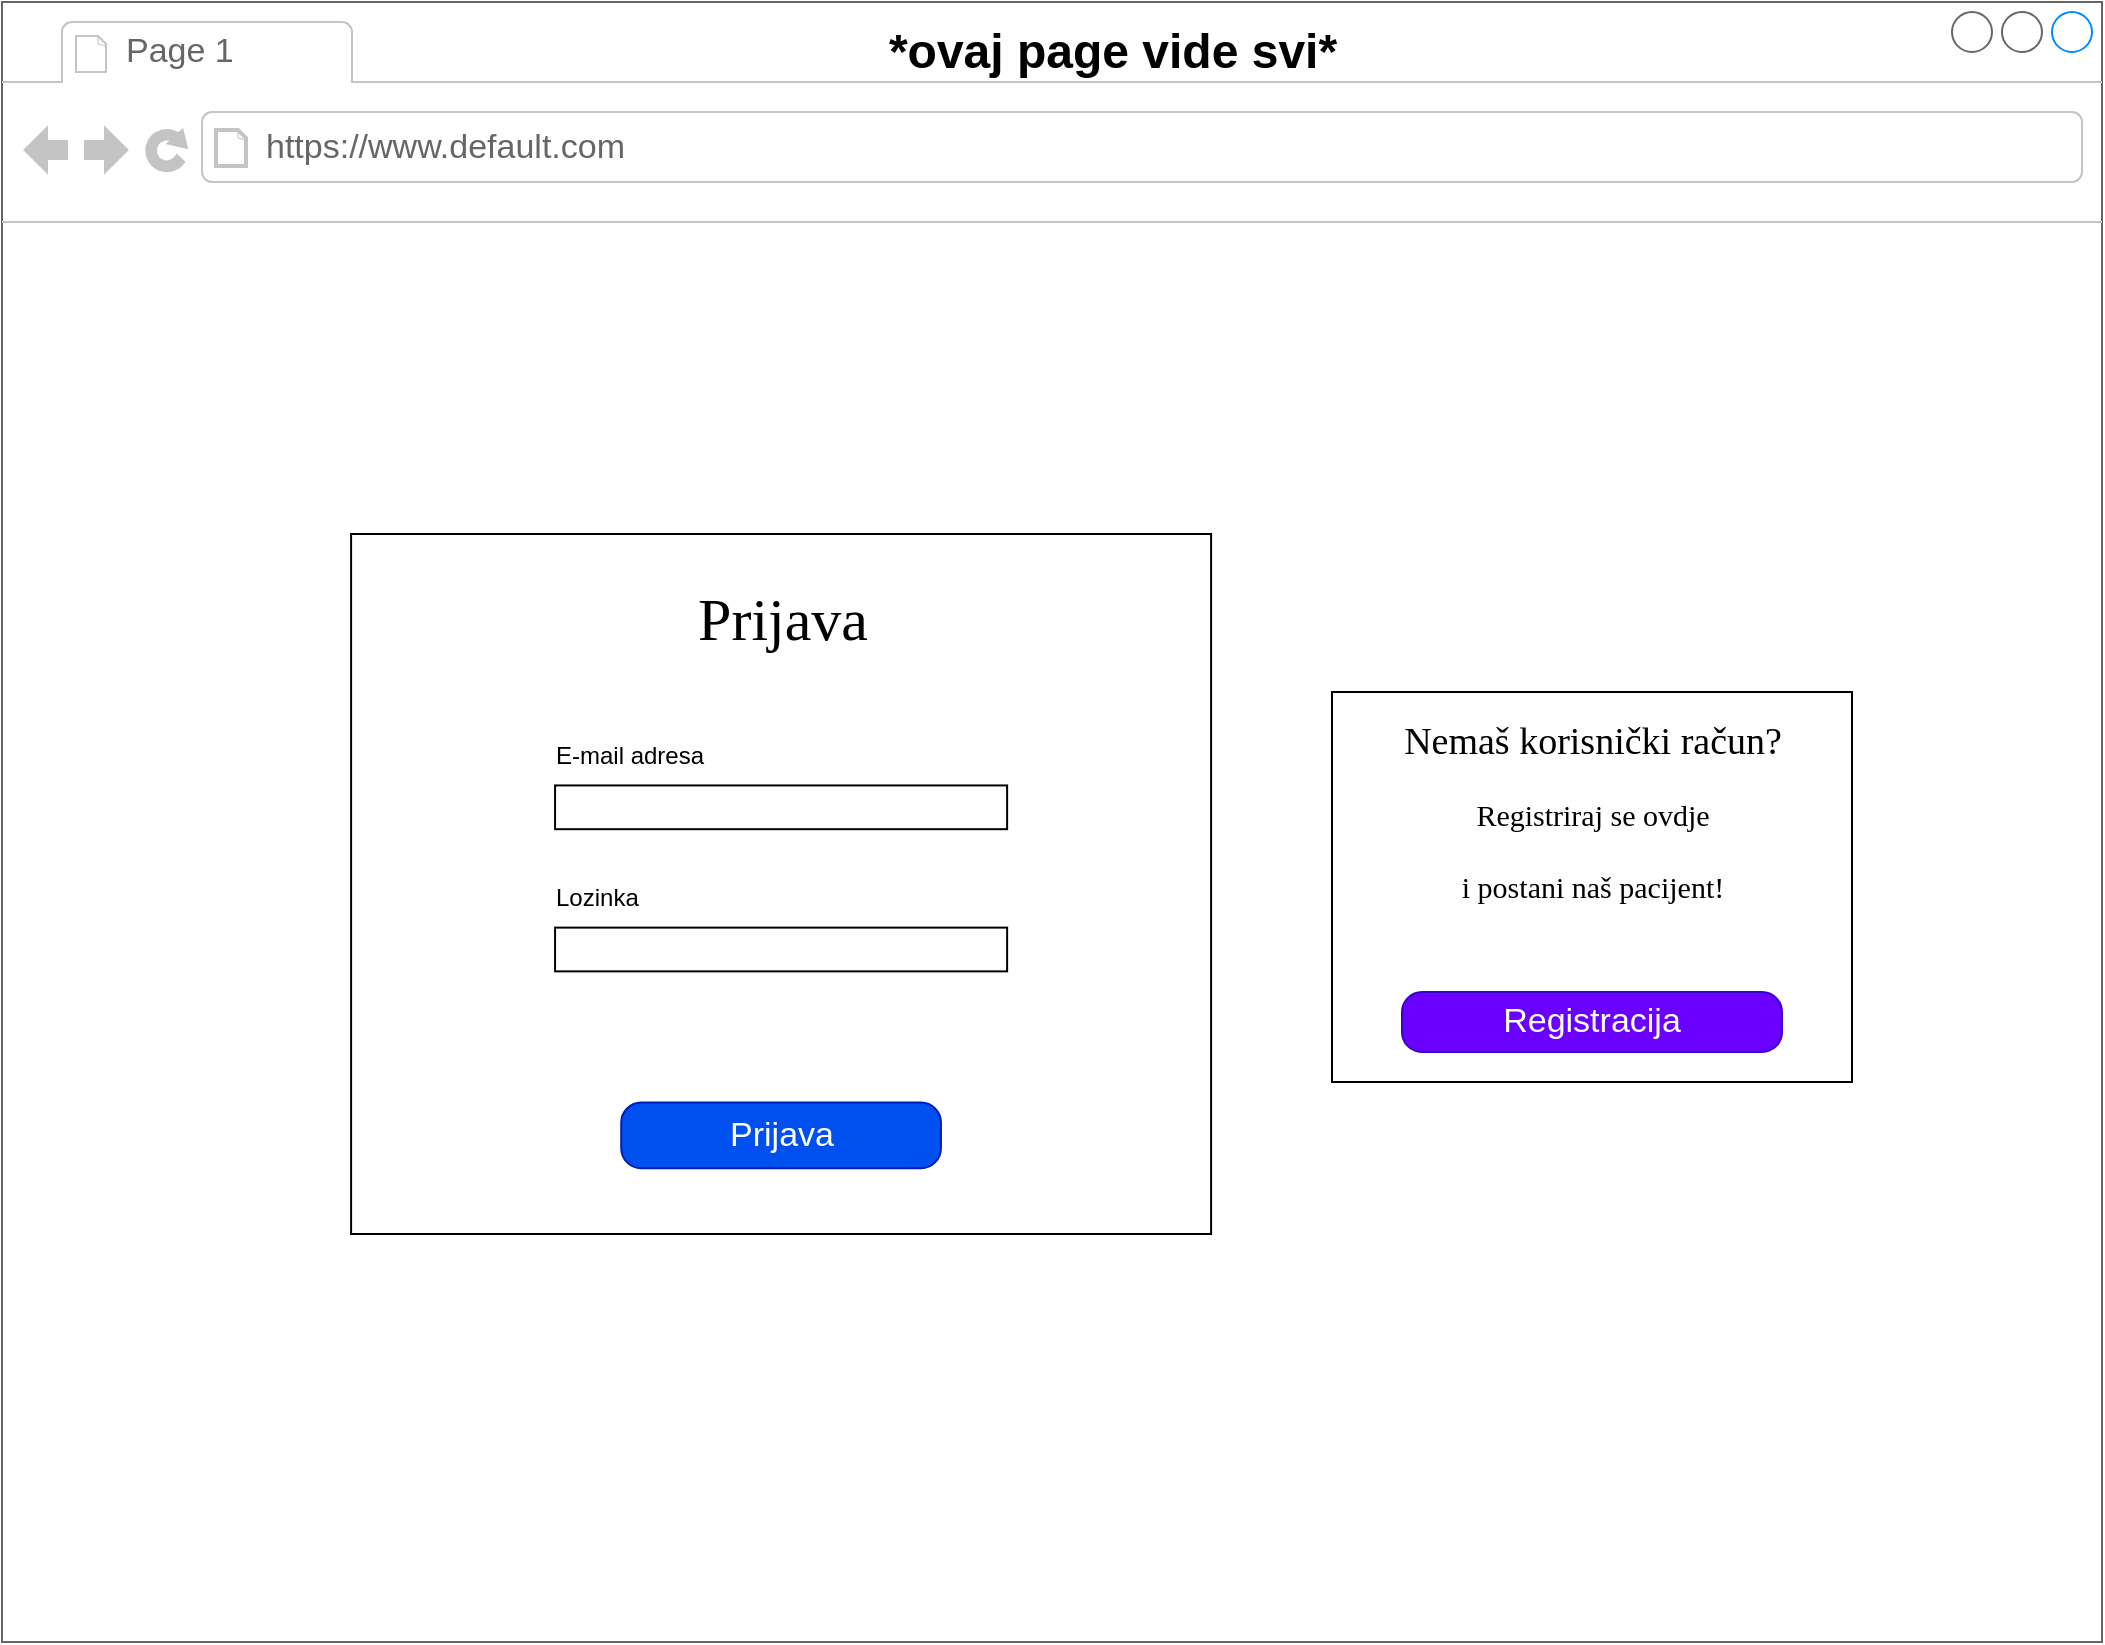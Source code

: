 <mxfile version="22.0.8" type="github" pages="8">
  <diagram name="Page 1" id="2cc2dc42-3aac-f2a9-1cec-7a8b7cbee084">
    <mxGraphModel dx="1434" dy="758" grid="1" gridSize="10" guides="1" tooltips="1" connect="1" arrows="1" fold="1" page="1" pageScale="1" pageWidth="1100" pageHeight="850" background="#ffffff" math="0" shadow="0">
      <root>
        <mxCell id="0" />
        <mxCell id="1" parent="0" />
        <mxCell id="7026571954dc6520-1" value="" style="strokeWidth=1;shadow=0;dashed=0;align=center;html=1;shape=mxgraph.mockup.containers.browserWindow;rSize=0;strokeColor=#666666;mainText=,;recursiveResize=0;rounded=0;labelBackgroundColor=none;fontFamily=Verdana;fontSize=12;container=0;" parent="1" vertex="1">
          <mxGeometry x="25" y="15" width="1050" height="820" as="geometry" />
        </mxCell>
        <mxCell id="7026571954dc6520-2" value="Page 1" style="strokeWidth=1;shadow=0;dashed=0;align=center;html=1;shape=mxgraph.mockup.containers.anchor;fontSize=17;fontColor=#666666;align=left;" parent="1" vertex="1">
          <mxGeometry x="85" y="27" width="110" height="26" as="geometry" />
        </mxCell>
        <mxCell id="7026571954dc6520-3" value="https://www.default.com" style="strokeWidth=1;shadow=0;dashed=0;align=center;html=1;shape=mxgraph.mockup.containers.anchor;rSize=0;fontSize=17;fontColor=#666666;align=left;" parent="1" vertex="1">
          <mxGeometry x="155" y="75" width="250" height="26" as="geometry" />
        </mxCell>
        <mxCell id="qC7FanokqbY84IqSl47z-3" value="" style="verticalLabelPosition=bottom;verticalAlign=top;html=1;shape=mxgraph.basic.rect;fillColor2=none;strokeWidth=1;size=20;indent=5;" parent="1" vertex="1">
          <mxGeometry x="690" y="360" width="260" height="195" as="geometry" />
        </mxCell>
        <mxCell id="qC7FanokqbY84IqSl47z-4" value="&lt;font style=&quot;&quot;&gt;&lt;span style=&quot;font-size: 19px;&quot;&gt;Nemaš korisnički račun?&lt;/span&gt;&lt;br&gt;&lt;font style=&quot;font-size: 15px;&quot;&gt;Registriraj se ovdje &lt;br&gt;i postani naš pacijent!&lt;/font&gt;&lt;/font&gt;" style="text;html=1;points=[];align=center;verticalAlign=top;spacingTop=-4;fontSize=30;fontFamily=Verdana" parent="1" vertex="1">
          <mxGeometry x="721.25" y="360" width="197.5" height="155" as="geometry" />
        </mxCell>
        <mxCell id="7026571954dc6520-19" value="Registracija" style="strokeWidth=1;shadow=0;dashed=0;align=center;html=1;shape=mxgraph.mockup.buttons.button;strokeColor=#3700CC;mainText=;buttonStyle=round;fontSize=17;fontStyle=0;fillColor=#6a00ff;whiteSpace=wrap;rounded=0;labelBackgroundColor=none;fontColor=#ffffff;" parent="1" vertex="1">
          <mxGeometry x="725" y="510" width="190" height="30" as="geometry" />
        </mxCell>
        <mxCell id="qC7FanokqbY84IqSl47z-6" value="" style="group" parent="1" vertex="1" connectable="0">
          <mxGeometry x="180" y="270" width="430" height="350" as="geometry" />
        </mxCell>
        <mxCell id="qC7FanokqbY84IqSl47z-2" value="" style="verticalLabelPosition=bottom;verticalAlign=top;html=1;shape=mxgraph.basic.rect;fillColor2=none;strokeWidth=1;size=20;indent=5;" parent="qC7FanokqbY84IqSl47z-6" vertex="1">
          <mxGeometry x="19.545" y="10.938" width="430.0" height="350" as="geometry" />
        </mxCell>
        <mxCell id="7026571954dc6520-4" value="Prijava" style="text;html=1;points=[];align=center;verticalAlign=top;spacingTop=-4;fontSize=30;fontFamily=Verdana" parent="qC7FanokqbY84IqSl47z-6" vertex="1">
          <mxGeometry x="135.315" y="32.812" width="198.462" height="54.688" as="geometry" />
        </mxCell>
        <mxCell id="7026571954dc6520-18" value="Prijava" style="strokeWidth=1;shadow=0;dashed=0;align=center;html=1;shape=mxgraph.mockup.buttons.button;strokeColor=#001DBC;mainText=;buttonStyle=round;fontSize=17;fontStyle=0;fillColor=#0050ef;whiteSpace=wrap;rounded=0;labelBackgroundColor=none;fillStyle=solid;fontColor=#ffffff;" parent="qC7FanokqbY84IqSl47z-6" vertex="1">
          <mxGeometry x="154.61" y="295.312" width="159.872" height="32.812" as="geometry" />
        </mxCell>
        <mxCell id="qC7FanokqbY84IqSl47z-16" value="" style="rounded=0;whiteSpace=wrap;html=1;" parent="qC7FanokqbY84IqSl47z-6" vertex="1">
          <mxGeometry x="121.533" y="207.812" width="226.026" height="21.875" as="geometry" />
        </mxCell>
        <mxCell id="qC7FanokqbY84IqSl47z-15" value="" style="rounded=0;whiteSpace=wrap;html=1;" parent="qC7FanokqbY84IqSl47z-6" vertex="1">
          <mxGeometry x="121.533" y="136.719" width="226.026" height="21.875" as="geometry" />
        </mxCell>
        <mxCell id="qC7FanokqbY84IqSl47z-18" value="E-mail adresa" style="text;html=1;strokeColor=none;fillColor=none;align=left;verticalAlign=middle;whiteSpace=wrap;rounded=0;" parent="qC7FanokqbY84IqSl47z-6" vertex="1">
          <mxGeometry x="120" y="106.72" width="98.47" height="30" as="geometry" />
        </mxCell>
        <mxCell id="qC7FanokqbY84IqSl47z-20" value="Lozinka" style="text;html=1;strokeColor=none;fillColor=none;align=left;verticalAlign=middle;whiteSpace=wrap;rounded=0;" parent="qC7FanokqbY84IqSl47z-6" vertex="1">
          <mxGeometry x="120" y="177.81" width="98.47" height="30" as="geometry" />
        </mxCell>
        <mxCell id="T8KuTs-rTGLV_aXuocK9-2" value="*ovaj page vide svi*" style="text;strokeColor=none;fillColor=none;html=1;fontSize=24;fontStyle=1;verticalAlign=middle;align=center;" vertex="1" parent="1">
          <mxGeometry x="370" y="20" width="420" height="40" as="geometry" />
        </mxCell>
      </root>
    </mxGraphModel>
  </diagram>
  <diagram name="Page 2" id="7Z2a4fKjSssAmQ8xNYsr">
    <mxGraphModel dx="1434" dy="758" grid="1" gridSize="10" guides="1" tooltips="1" connect="1" arrows="1" fold="1" page="1" pageScale="1" pageWidth="1100" pageHeight="850" background="#ffffff" math="0" shadow="0">
      <root>
        <mxCell id="68EVCr7dwwUY06HPEHD--0" />
        <mxCell id="68EVCr7dwwUY06HPEHD--1" parent="68EVCr7dwwUY06HPEHD--0" />
        <mxCell id="68EVCr7dwwUY06HPEHD--2" value="" style="strokeWidth=1;shadow=0;dashed=0;align=center;html=1;shape=mxgraph.mockup.containers.browserWindow;rSize=0;strokeColor=#666666;mainText=,;recursiveResize=0;rounded=0;labelBackgroundColor=none;fontFamily=Verdana;fontSize=12;container=0;" parent="68EVCr7dwwUY06HPEHD--1" vertex="1">
          <mxGeometry x="25" y="15" width="1050" height="820" as="geometry" />
        </mxCell>
        <mxCell id="68EVCr7dwwUY06HPEHD--3" value="Page 2" style="strokeWidth=1;shadow=0;dashed=0;align=center;html=1;shape=mxgraph.mockup.containers.anchor;fontSize=17;fontColor=#666666;align=left;" parent="68EVCr7dwwUY06HPEHD--1" vertex="1">
          <mxGeometry x="85" y="27" width="110" height="26" as="geometry" />
        </mxCell>
        <mxCell id="68EVCr7dwwUY06HPEHD--4" value="https://www.default.com" style="strokeWidth=1;shadow=0;dashed=0;align=center;html=1;shape=mxgraph.mockup.containers.anchor;rSize=0;fontSize=17;fontColor=#666666;align=left;" parent="68EVCr7dwwUY06HPEHD--1" vertex="1">
          <mxGeometry x="155" y="75" width="250" height="26" as="geometry" />
        </mxCell>
        <mxCell id="JgjORzVcveN_crzZ-qYL-1" value="" style="rounded=0;whiteSpace=wrap;html=1;" parent="68EVCr7dwwUY06HPEHD--1" vertex="1">
          <mxGeometry x="278" y="190" width="545" height="540" as="geometry" />
        </mxCell>
        <mxCell id="JgjORzVcveN_crzZ-qYL-0" value="&lt;font style=&quot;font-size: 30px;&quot;&gt;Registracija - novi pacijent&lt;/font&gt;" style="text;strokeColor=none;fillColor=none;html=1;fontSize=24;fontStyle=1;verticalAlign=middle;align=left;" parent="68EVCr7dwwUY06HPEHD--1" vertex="1">
          <mxGeometry x="310" y="200" width="390" height="50" as="geometry" />
        </mxCell>
        <mxCell id="JgjORzVcveN_crzZ-qYL-3" value="Ime i prezime" style="fillColor=none;strokeColor=none;align=left;fontSize=14;" parent="68EVCr7dwwUY06HPEHD--1" vertex="1">
          <mxGeometry width="260" height="40" relative="1" as="geometry">
            <mxPoint x="310" y="270" as="offset" />
          </mxGeometry>
        </mxCell>
        <mxCell id="JgjORzVcveN_crzZ-qYL-4" value="" style="html=1;shadow=0;dashed=0;shape=mxgraph.bootstrap.rrect;rSize=5;fillColor=none;strokeColor=#999999;align=left;spacing=15;fontSize=14;fontColor=#6C767D;" parent="68EVCr7dwwUY06HPEHD--1" vertex="1">
          <mxGeometry width="390" height="30" relative="1" as="geometry">
            <mxPoint x="310" y="310" as="offset" />
          </mxGeometry>
        </mxCell>
        <mxCell id="JgjORzVcveN_crzZ-qYL-6" value="Lozinka" style="fillColor=none;strokeColor=none;align=left;fontSize=14;" parent="68EVCr7dwwUY06HPEHD--1" vertex="1">
          <mxGeometry width="260" height="40" relative="1" as="geometry">
            <mxPoint x="310" y="480" as="offset" />
          </mxGeometry>
        </mxCell>
        <mxCell id="JgjORzVcveN_crzZ-qYL-7" value="" style="html=1;shadow=0;dashed=0;shape=mxgraph.bootstrap.rrect;rSize=5;fillColor=none;strokeColor=#999999;align=left;spacing=15;fontSize=14;fontColor=#6C767D;" parent="68EVCr7dwwUY06HPEHD--1" vertex="1">
          <mxGeometry width="390" height="30" relative="1" as="geometry">
            <mxPoint x="310" y="520" as="offset" />
          </mxGeometry>
        </mxCell>
        <mxCell id="JgjORzVcveN_crzZ-qYL-8" value="Zapamti me" style="html=1;shadow=0;dashed=0;shape=mxgraph.bootstrap.rrect;rSize=2;fillColor=#EDEDED;strokeColor=#999999;align=left;fontSize=14;fontColor=#000000;labelPosition=right;verticalLabelPosition=middle;verticalAlign=middle;spacingLeft=5;spacingTop=-2;gradientColor=#DEDEDE;" parent="68EVCr7dwwUY06HPEHD--1" vertex="1">
          <mxGeometry width="10" height="10" relative="1" as="geometry">
            <mxPoint x="310" y="560" as="offset" />
          </mxGeometry>
        </mxCell>
        <mxCell id="JgjORzVcveN_crzZ-qYL-9" value="Registriraj se" style="html=1;shadow=0;dashed=0;shape=mxgraph.bootstrap.rrect;rSize=5;fillColor=#0085FC;strokeColor=none;align=center;fontSize=14;fontColor=#FFFFFF;" parent="68EVCr7dwwUY06HPEHD--1" vertex="1">
          <mxGeometry width="220" height="40" relative="1" as="geometry">
            <mxPoint x="570" y="670" as="offset" />
          </mxGeometry>
        </mxCell>
        <mxCell id="qFvgxYFD9odB63UrFAiN-0" value="&lt;font color=&quot;#ffffff&quot;&gt;Odustani&lt;/font&gt;" style="html=1;shadow=0;dashed=0;shape=mxgraph.bootstrap.rrect;rSize=5;fillColor=#98A2B0;strokeColor=#6c8ebf;align=center;fontSize=14;" parent="68EVCr7dwwUY06HPEHD--1" vertex="1">
          <mxGeometry x="310" y="670" width="220" height="40" as="geometry" />
        </mxCell>
        <mxCell id="qFvgxYFD9odB63UrFAiN-1" value="E-mail adresa" style="fillColor=none;strokeColor=none;align=left;fontSize=14;" parent="68EVCr7dwwUY06HPEHD--1" vertex="1">
          <mxGeometry x="310" y="340" width="260" height="40" as="geometry" />
        </mxCell>
        <mxCell id="qFvgxYFD9odB63UrFAiN-2" value="" style="html=1;shadow=0;dashed=0;shape=mxgraph.bootstrap.rrect;rSize=5;fillColor=none;strokeColor=#999999;align=left;spacing=15;fontSize=14;fontColor=#6C767D;" parent="68EVCr7dwwUY06HPEHD--1" vertex="1">
          <mxGeometry x="310" y="380" width="390" height="30" as="geometry" />
        </mxCell>
        <mxCell id="qFvgxYFD9odB63UrFAiN-3" value="MBO" style="fillColor=none;strokeColor=none;align=left;fontSize=14;" parent="68EVCr7dwwUY06HPEHD--1" vertex="1">
          <mxGeometry x="310" y="410" width="260" height="40" as="geometry" />
        </mxCell>
        <mxCell id="qFvgxYFD9odB63UrFAiN-4" value="" style="html=1;shadow=0;dashed=0;shape=mxgraph.bootstrap.rrect;rSize=5;fillColor=none;strokeColor=#999999;align=left;spacing=15;fontSize=14;fontColor=#6C767D;" parent="68EVCr7dwwUY06HPEHD--1" vertex="1">
          <mxGeometry x="310" y="450" width="390" height="30" as="geometry" />
        </mxCell>
        <mxCell id="yTvr22VXza8jWi3XABzq-0" value="*ovaj page vide svi*" style="text;strokeColor=none;fillColor=none;html=1;fontSize=24;fontStyle=1;verticalAlign=middle;align=center;" vertex="1" parent="68EVCr7dwwUY06HPEHD--1">
          <mxGeometry x="370" y="20" width="420" height="40" as="geometry" />
        </mxCell>
      </root>
    </mxGraphModel>
  </diagram>
  <diagram name="Page 3" id="90ajAMpbpxIdkd4LUQIp">
    <mxGraphModel dx="1434" dy="758" grid="1" gridSize="10" guides="1" tooltips="1" connect="1" arrows="1" fold="1" page="1" pageScale="1" pageWidth="1100" pageHeight="850" background="#ffffff" math="0" shadow="0">
      <root>
        <mxCell id="dp846cBmucz0jCjNZ9nw-0" />
        <mxCell id="dp846cBmucz0jCjNZ9nw-1" parent="dp846cBmucz0jCjNZ9nw-0" />
        <mxCell id="dp846cBmucz0jCjNZ9nw-2" value="" style="strokeWidth=1;shadow=0;dashed=0;align=center;html=1;shape=mxgraph.mockup.containers.browserWindow;rSize=0;strokeColor=#666666;mainText=,;recursiveResize=0;rounded=0;labelBackgroundColor=none;fontFamily=Verdana;fontSize=12;container=0;" parent="dp846cBmucz0jCjNZ9nw-1" vertex="1">
          <mxGeometry x="25" y="15" width="1050" height="820" as="geometry" />
        </mxCell>
        <mxCell id="dp846cBmucz0jCjNZ9nw-3" value="Page 3" style="strokeWidth=1;shadow=0;dashed=0;align=center;html=1;shape=mxgraph.mockup.containers.anchor;fontSize=17;fontColor=#666666;align=left;" parent="dp846cBmucz0jCjNZ9nw-1" vertex="1">
          <mxGeometry x="85" y="27" width="110" height="26" as="geometry" />
        </mxCell>
        <mxCell id="dp846cBmucz0jCjNZ9nw-4" value="https://www.default.com" style="strokeWidth=1;shadow=0;dashed=0;align=center;html=1;shape=mxgraph.mockup.containers.anchor;rSize=0;fontSize=17;fontColor=#666666;align=left;" parent="dp846cBmucz0jCjNZ9nw-1" vertex="1">
          <mxGeometry x="155" y="75" width="250" height="26" as="geometry" />
        </mxCell>
        <mxCell id="B_HMZaKovBQHZSgaj6kg-6" value="&lt;font style=&quot;font-size: 30px;&quot;&gt;Moja naručivanja i pregledi&lt;/font&gt;" style="text;strokeColor=none;fillColor=none;html=1;fontSize=24;fontStyle=1;verticalAlign=middle;align=left;" parent="dp846cBmucz0jCjNZ9nw-1" vertex="1">
          <mxGeometry x="140" y="170" width="440" height="70" as="geometry" />
        </mxCell>
        <mxCell id="B_HMZaKovBQHZSgaj6kg-46" value="Assets" style="childLayout=tableLayout;recursiveResize=0;strokeColor=#98bf21;fillColor=default;shadow=1;rounded=0;resizeLastRow=0;" parent="dp846cBmucz0jCjNZ9nw-1" vertex="1">
          <mxGeometry x="140" y="265" width="860" height="359.0" as="geometry" />
        </mxCell>
        <mxCell id="B_HMZaKovBQHZSgaj6kg-47" style="shape=tableRow;horizontal=0;startSize=0;swimlaneHead=0;swimlaneBody=0;top=0;left=0;bottom=0;right=0;dropTarget=0;collapsible=0;recursiveResize=0;expand=0;fontStyle=0;strokeColor=inherit;fillColor=#ffffff;" parent="B_HMZaKovBQHZSgaj6kg-46" vertex="1">
          <mxGeometry width="860" height="45" as="geometry" />
        </mxCell>
        <mxCell id="B_HMZaKovBQHZSgaj6kg-48" value="Datum i vrijeme" style="connectable=0;recursiveResize=0;strokeColor=inherit;fillColor=#98A2B0;align=center;fontStyle=1;fontColor=#FFFFFF;html=1;" parent="B_HMZaKovBQHZSgaj6kg-47" vertex="1">
          <mxGeometry width="240" height="45" as="geometry">
            <mxRectangle width="240" height="45" as="alternateBounds" />
          </mxGeometry>
        </mxCell>
        <mxCell id="B_HMZaKovBQHZSgaj6kg-49" value="Terapija, doktor, itd. (ovo podijeliti na više stupaca)" style="connectable=0;recursiveResize=0;strokeColor=inherit;fillColor=#98A2B0;align=center;fontStyle=1;fontColor=#FFFFFF;html=1;" parent="B_HMZaKovBQHZSgaj6kg-47" vertex="1">
          <mxGeometry x="240" width="370" height="45" as="geometry">
            <mxRectangle width="370" height="45" as="alternateBounds" />
          </mxGeometry>
        </mxCell>
        <mxCell id="B_HMZaKovBQHZSgaj6kg-50" value="Status" style="connectable=0;recursiveResize=0;strokeColor=inherit;fillColor=#98A2B0;align=center;fontStyle=1;fontColor=#FFFFFF;html=1;" parent="B_HMZaKovBQHZSgaj6kg-47" vertex="1">
          <mxGeometry x="610" width="250" height="45" as="geometry">
            <mxRectangle width="250" height="45" as="alternateBounds" />
          </mxGeometry>
        </mxCell>
        <mxCell id="B_HMZaKovBQHZSgaj6kg-51" value="" style="shape=tableRow;horizontal=0;startSize=0;swimlaneHead=0;swimlaneBody=0;top=0;left=0;bottom=0;right=0;dropTarget=0;collapsible=0;recursiveResize=0;expand=0;fontStyle=0;strokeColor=inherit;fillColor=#ffffff;" parent="B_HMZaKovBQHZSgaj6kg-46" vertex="1">
          <mxGeometry y="45" width="860" height="79" as="geometry" />
        </mxCell>
        <mxCell id="B_HMZaKovBQHZSgaj6kg-52" value="30.3.202. u 9:00" style="connectable=0;recursiveResize=0;strokeColor=inherit;fillColor=inherit;align=center;whiteSpace=wrap;html=1;" parent="B_HMZaKovBQHZSgaj6kg-51" vertex="1">
          <mxGeometry width="240" height="79" as="geometry">
            <mxRectangle width="240" height="79" as="alternateBounds" />
          </mxGeometry>
        </mxCell>
        <mxCell id="B_HMZaKovBQHZSgaj6kg-53" value="Terapija za tendinitis, dr. Tomislav Šarić, 1. dolazak, ..." style="connectable=0;recursiveResize=0;strokeColor=inherit;fillColor=inherit;align=center;whiteSpace=wrap;html=1;" parent="B_HMZaKovBQHZSgaj6kg-51" vertex="1">
          <mxGeometry x="240" width="370" height="79" as="geometry">
            <mxRectangle width="370" height="79" as="alternateBounds" />
          </mxGeometry>
        </mxCell>
        <mxCell id="B_HMZaKovBQHZSgaj6kg-54" value="ČEKA NA ODOBRENJE" style="connectable=0;recursiveResize=0;strokeColor=inherit;fillColor=inherit;align=center;whiteSpace=wrap;html=1;" parent="B_HMZaKovBQHZSgaj6kg-51" vertex="1">
          <mxGeometry x="610" width="250" height="79" as="geometry">
            <mxRectangle width="250" height="79" as="alternateBounds" />
          </mxGeometry>
        </mxCell>
        <mxCell id="B_HMZaKovBQHZSgaj6kg-55" value="" style="shape=tableRow;horizontal=0;startSize=0;swimlaneHead=0;swimlaneBody=0;top=0;left=0;bottom=0;right=0;dropTarget=0;collapsible=0;recursiveResize=0;expand=0;fontStyle=1;strokeColor=inherit;fillColor=#EAF2D3;" parent="B_HMZaKovBQHZSgaj6kg-46" vertex="1">
          <mxGeometry y="124" width="860" height="77" as="geometry" />
        </mxCell>
        <mxCell id="B_HMZaKovBQHZSgaj6kg-56" value="16.12.202. u 14:00" style="connectable=0;recursiveResize=0;strokeColor=#36393d;fillColor=#eeeeee;whiteSpace=wrap;html=1;" parent="B_HMZaKovBQHZSgaj6kg-55" vertex="1">
          <mxGeometry width="240" height="77" as="geometry">
            <mxRectangle width="240" height="77" as="alternateBounds" />
          </mxGeometry>
        </mxCell>
        <mxCell id="B_HMZaKovBQHZSgaj6kg-57" value="..." style="connectable=0;recursiveResize=0;strokeColor=#36393d;fillColor=#eeeeee;whiteSpace=wrap;html=1;" parent="B_HMZaKovBQHZSgaj6kg-55" vertex="1">
          <mxGeometry x="240" width="370" height="77" as="geometry">
            <mxRectangle width="370" height="77" as="alternateBounds" />
          </mxGeometry>
        </mxCell>
        <mxCell id="B_HMZaKovBQHZSgaj6kg-58" value="ODOBRENO" style="connectable=0;recursiveResize=0;strokeColor=#36393d;fillColor=#eeeeee;whiteSpace=wrap;html=1;" parent="B_HMZaKovBQHZSgaj6kg-55" vertex="1">
          <mxGeometry x="610" width="250" height="77" as="geometry">
            <mxRectangle width="250" height="77" as="alternateBounds" />
          </mxGeometry>
        </mxCell>
        <mxCell id="B_HMZaKovBQHZSgaj6kg-59" value="" style="shape=tableRow;horizontal=0;startSize=0;swimlaneHead=0;swimlaneBody=0;top=0;left=0;bottom=0;right=0;dropTarget=0;collapsible=0;recursiveResize=0;expand=0;fontStyle=0;strokeColor=inherit;fillColor=#ffffff;" parent="B_HMZaKovBQHZSgaj6kg-46" vertex="1">
          <mxGeometry y="201" width="860" height="81" as="geometry" />
        </mxCell>
        <mxCell id="B_HMZaKovBQHZSgaj6kg-60" value="12.4.201. u 11:00" style="connectable=0;recursiveResize=0;strokeColor=inherit;fillColor=inherit;fontStyle=0;align=center;whiteSpace=wrap;html=1;" parent="B_HMZaKovBQHZSgaj6kg-59" vertex="1">
          <mxGeometry width="240" height="81" as="geometry">
            <mxRectangle width="240" height="81" as="alternateBounds" />
          </mxGeometry>
        </mxCell>
        <mxCell id="B_HMZaKovBQHZSgaj6kg-61" value="..." style="connectable=0;recursiveResize=0;strokeColor=inherit;fillColor=inherit;fontStyle=0;align=center;whiteSpace=wrap;html=1;" parent="B_HMZaKovBQHZSgaj6kg-59" vertex="1">
          <mxGeometry x="240" width="370" height="81" as="geometry">
            <mxRectangle width="370" height="81" as="alternateBounds" />
          </mxGeometry>
        </mxCell>
        <mxCell id="B_HMZaKovBQHZSgaj6kg-62" value="OBAVLJENO" style="connectable=0;recursiveResize=0;strokeColor=inherit;fillColor=inherit;fontStyle=0;align=center;whiteSpace=wrap;html=1;" parent="B_HMZaKovBQHZSgaj6kg-59" vertex="1">
          <mxGeometry x="610" width="250" height="81" as="geometry">
            <mxRectangle width="250" height="81" as="alternateBounds" />
          </mxGeometry>
        </mxCell>
        <mxCell id="B_HMZaKovBQHZSgaj6kg-63" value="" style="shape=tableRow;horizontal=0;startSize=0;swimlaneHead=0;swimlaneBody=0;top=0;left=0;bottom=0;right=0;dropTarget=0;collapsible=0;recursiveResize=0;expand=0;fontStyle=1;strokeColor=inherit;fillColor=#EAF2D3;" parent="B_HMZaKovBQHZSgaj6kg-46" vertex="1">
          <mxGeometry y="282" width="860" height="77" as="geometry" />
        </mxCell>
        <mxCell id="B_HMZaKovBQHZSgaj6kg-64" value="1.3.201. u 12:00" style="connectable=0;recursiveResize=0;strokeColor=#36393d;fillColor=#eeeeee;whiteSpace=wrap;html=1;" parent="B_HMZaKovBQHZSgaj6kg-63" vertex="1">
          <mxGeometry width="240" height="77" as="geometry">
            <mxRectangle width="240" height="77" as="alternateBounds" />
          </mxGeometry>
        </mxCell>
        <mxCell id="B_HMZaKovBQHZSgaj6kg-65" value="..." style="connectable=0;recursiveResize=0;strokeColor=#36393d;fillColor=#eeeeee;whiteSpace=wrap;html=1;" parent="B_HMZaKovBQHZSgaj6kg-63" vertex="1">
          <mxGeometry x="240" width="370" height="77" as="geometry">
            <mxRectangle width="370" height="77" as="alternateBounds" />
          </mxGeometry>
        </mxCell>
        <mxCell id="B_HMZaKovBQHZSgaj6kg-66" value="ISTEKLO - PROPUŠTEN DOLAZAK" style="connectable=0;recursiveResize=0;strokeColor=#36393d;fillColor=#eeeeee;whiteSpace=wrap;html=1;" parent="B_HMZaKovBQHZSgaj6kg-63" vertex="1">
          <mxGeometry x="610" width="250" height="77" as="geometry">
            <mxRectangle width="250" height="77" as="alternateBounds" />
          </mxGeometry>
        </mxCell>
        <mxCell id="B_HMZaKovBQHZSgaj6kg-67" value="+&amp;nbsp; &amp;nbsp;NOVI PREGLED" style="rounded=1;whiteSpace=wrap;html=1;fillColor=#60a917;strokeColor=#2D7600;fontColor=#ffffff;" parent="dp846cBmucz0jCjNZ9nw-1" vertex="1">
          <mxGeometry x="860" y="185" width="140" height="40" as="geometry" />
        </mxCell>
        <mxCell id="oFqjRL5489UMKO5IAP8--0" value="*ovaj page vide samo pacijenti*" style="text;strokeColor=none;fillColor=none;html=1;fontSize=24;fontStyle=1;verticalAlign=middle;align=center;" vertex="1" parent="dp846cBmucz0jCjNZ9nw-1">
          <mxGeometry x="370" y="20" width="420" height="40" as="geometry" />
        </mxCell>
      </root>
    </mxGraphModel>
  </diagram>
  <diagram name="Page 4" id="nHnOCcB1vMQAvQbgnFzg">
    <mxGraphModel dx="1434" dy="758" grid="1" gridSize="10" guides="1" tooltips="1" connect="1" arrows="1" fold="1" page="1" pageScale="1" pageWidth="1100" pageHeight="850" background="#ffffff" math="0" shadow="0">
      <root>
        <mxCell id="mhC85ykQoHwD0zVejbFD-0" />
        <mxCell id="mhC85ykQoHwD0zVejbFD-1" parent="mhC85ykQoHwD0zVejbFD-0" />
        <mxCell id="mhC85ykQoHwD0zVejbFD-2" value="" style="strokeWidth=1;shadow=0;dashed=0;align=center;html=1;shape=mxgraph.mockup.containers.browserWindow;rSize=0;strokeColor=#666666;mainText=,;recursiveResize=0;rounded=0;labelBackgroundColor=none;fontFamily=Verdana;fontSize=12;container=0;" parent="mhC85ykQoHwD0zVejbFD-1" vertex="1">
          <mxGeometry x="25" y="15" width="1050" height="820" as="geometry" />
        </mxCell>
        <mxCell id="mhC85ykQoHwD0zVejbFD-3" value="Page 4" style="strokeWidth=1;shadow=0;dashed=0;align=center;html=1;shape=mxgraph.mockup.containers.anchor;fontSize=17;fontColor=#666666;align=left;" parent="mhC85ykQoHwD0zVejbFD-1" vertex="1">
          <mxGeometry x="85" y="27" width="110" height="26" as="geometry" />
        </mxCell>
        <mxCell id="mhC85ykQoHwD0zVejbFD-4" value="https://www.default.com" style="strokeWidth=1;shadow=0;dashed=0;align=center;html=1;shape=mxgraph.mockup.containers.anchor;rSize=0;fontSize=17;fontColor=#666666;align=left;" parent="mhC85ykQoHwD0zVejbFD-1" vertex="1">
          <mxGeometry x="155" y="75" width="250" height="26" as="geometry" />
        </mxCell>
        <mxCell id="9R_EDQl_8vWNvRWWjy_1-0" value="&lt;font style=&quot;font-size: 30px;&quot;&gt;Naručivanje na novu terapiju&lt;/font&gt;" style="text;strokeColor=none;fillColor=none;html=1;fontSize=24;fontStyle=1;verticalAlign=middle;align=left;" parent="mhC85ykQoHwD0zVejbFD-1" vertex="1">
          <mxGeometry x="220" y="160" width="585" height="90" as="geometry" />
        </mxCell>
        <mxCell id="PL6BN8Lv3kACrvSu8Z8d-0" value="" style="shape=image;html=1;verticalAlign=top;verticalLabelPosition=bottom;labelBackgroundColor=#ffffff;imageAspect=0;aspect=fixed;image=https://cdn4.iconfinder.com/data/icons/essential-app-2/16/back-left-arrow-botton-128.png" parent="mhC85ykQoHwD0zVejbFD-1" vertex="1">
          <mxGeometry x="100" y="186" width="38" height="38" as="geometry" />
        </mxCell>
        <mxCell id="PL6BN8Lv3kACrvSu8Z8d-1" value="" style="rounded=0;whiteSpace=wrap;html=1;" parent="mhC85ykQoHwD0zVejbFD-1" vertex="1">
          <mxGeometry x="150" y="250" width="830" height="550" as="geometry" />
        </mxCell>
        <mxCell id="PL6BN8Lv3kACrvSu8Z8d-4" value="VRSTA REHABILITACIJE:" style="fillColor=none;strokeColor=none;align=left;fontSize=14;" parent="mhC85ykQoHwD0zVejbFD-1" vertex="1">
          <mxGeometry width="260" height="40" relative="1" as="geometry">
            <mxPoint x="180" y="260" as="offset" />
          </mxGeometry>
        </mxCell>
        <mxCell id="PL6BN8Lv3kACrvSu8Z8d-16" value="Komentari i napomene za liječnika:" style="fillColor=none;strokeColor=none;align=left;fontSize=14;" parent="mhC85ykQoHwD0zVejbFD-1" vertex="1">
          <mxGeometry width="260" height="40" relative="1" as="geometry">
            <mxPoint x="180" y="630" as="offset" />
          </mxGeometry>
        </mxCell>
        <mxCell id="PL6BN8Lv3kACrvSu8Z8d-17" value="" style="html=1;shadow=0;dashed=0;shape=mxgraph.bootstrap.rrect;rSize=5;fillColor=none;strokeColor=#999999;align=left;spacing=15;fontSize=14;fontColor=#6C767D;" parent="mhC85ykQoHwD0zVejbFD-1" vertex="1">
          <mxGeometry width="730" height="50" relative="1" as="geometry">
            <mxPoint x="180" y="660" as="offset" />
          </mxGeometry>
        </mxCell>
        <mxCell id="PL6BN8Lv3kACrvSu8Z8d-18" value="Predaj zahtjev" style="rounded=1;whiteSpace=wrap;html=1;fillColor=#1ba1e2;fontColor=#ffffff;strokeColor=#006EAF;" parent="mhC85ykQoHwD0zVejbFD-1" vertex="1">
          <mxGeometry x="740" y="740" width="170" height="30" as="geometry" />
        </mxCell>
        <mxCell id="PL6BN8Lv3kACrvSu8Z8d-19" value="" style="sketch=0;html=1;aspect=fixed;shadow=0;verticalAlign=top;labelPosition=center;verticalLabelPosition=bottom;shape=mxgraph.gcp2.check;" parent="mhC85ykQoHwD0zVejbFD-1" vertex="1">
          <mxGeometry x="757" y="748" width="18.75" height="15" as="geometry" />
        </mxCell>
        <mxCell id="PL6BN8Lv3kACrvSu8Z8d-20" value="Fizikalna terapija teniskog lakta" style="html=1;shadow=0;dashed=0;shape=mxgraph.bootstrap.rrect;rSize=5;strokeColor=#505050;strokeWidth=1;fillColor=#ffffff;fontColor=#777777;whiteSpace=wrap;align=left;verticalAlign=middle;fontStyle=0;fontSize=14;spacingRight=0;spacing=17;" parent="mhC85ykQoHwD0zVejbFD-1" vertex="1">
          <mxGeometry x="180" y="290" width="310" height="33" as="geometry" />
        </mxCell>
        <mxCell id="PL6BN8Lv3kACrvSu8Z8d-21" value="" style="shape=triangle;direction=south;fillColor=#495057;strokeColor=none;perimeter=none;" parent="PL6BN8Lv3kACrvSu8Z8d-20" vertex="1">
          <mxGeometry x="1" y="0.5" width="10" height="5" relative="1" as="geometry">
            <mxPoint x="-17" y="-2.5" as="offset" />
          </mxGeometry>
        </mxCell>
        <mxCell id="ClX2ZCwo4UVvXy9kYSoj-3" value="" style="rounded=1;fillColor=#ffffff;strokeColor=#DFE1E5;shadow=1;arcSize=1;fontSize=12;fontColor=#596780;align=center;html=1;verticalAlign=top;spacingTop=5;" parent="mhC85ykQoHwD0zVejbFD-1" vertex="1">
          <mxGeometry x="530" y="320" width="360" height="120" as="geometry" />
        </mxCell>
        <mxCell id="ClX2ZCwo4UVvXy9kYSoj-4" value="POVIJEST TERAPIJA" style="html=1;fillColor=none;strokeColor=none;fontSize=11;align=left;fontColor=#596780;whiteSpace=wrap;fontStyle=1" parent="ClX2ZCwo4UVvXy9kYSoj-3" vertex="1">
          <mxGeometry width="140" height="20" relative="1" as="geometry">
            <mxPoint x="20" y="15" as="offset" />
          </mxGeometry>
        </mxCell>
        <mxCell id="ClX2ZCwo4UVvXy9kYSoj-5" value="Prikaz 2 od 15 zadnjih terapija" style="html=1;fillColor=none;strokeColor=none;fontSize=12;align=left;fontColor=#596780;whiteSpace=wrap;fontStyle=0" parent="ClX2ZCwo4UVvXy9kYSoj-3" vertex="1">
          <mxGeometry width="200" height="20" relative="1" as="geometry">
            <mxPoint x="160" y="15" as="offset" />
          </mxGeometry>
        </mxCell>
        <mxCell id="ClX2ZCwo4UVvXy9kYSoj-6" value="&lt;b&gt;IR-83&lt;/b&gt;&amp;nbsp;Treća doza struje za teniski lakat" style="shape=ellipse;fillColor=#00A8E5;strokeColor=none;fontSize=12;align=left;fontColor=#596780;fontStyle=0;labelPosition=right;verticalLabelPosition=middle;verticalAlign=middle;html=1;spacingLeft=5" parent="ClX2ZCwo4UVvXy9kYSoj-3" vertex="1">
          <mxGeometry width="20" height="20" relative="1" as="geometry">
            <mxPoint x="20" y="45" as="offset" />
          </mxGeometry>
        </mxCell>
        <mxCell id="ClX2ZCwo4UVvXy9kYSoj-7" value="" style="html=1;shadow=0;dashed=0;shape=mxgraph.atlassian.location;fillColor=#ffffff;strokeColor=none;flipV=1;html=1;" parent="ClX2ZCwo4UVvXy9kYSoj-6" vertex="1">
          <mxGeometry x="0.5" y="0.5" width="8" height="10" relative="1" as="geometry">
            <mxPoint x="-4" y="-5" as="offset" />
          </mxGeometry>
        </mxCell>
        <mxCell id="ClX2ZCwo4UVvXy9kYSoj-10" value="&lt;b&gt;IR-81&lt;/b&gt;&amp;nbsp;Pregled adhezivnog kapsulitisa ramena" style="shape=ellipse;fillColor=#00A8E5;strokeColor=none;fontSize=12;align=left;fontColor=#596780;fontStyle=0;labelPosition=right;verticalLabelPosition=middle;verticalAlign=middle;html=1;spacingLeft=5" parent="ClX2ZCwo4UVvXy9kYSoj-3" vertex="1">
          <mxGeometry width="20" height="20" relative="1" as="geometry">
            <mxPoint x="20" y="80" as="offset" />
          </mxGeometry>
        </mxCell>
        <mxCell id="ClX2ZCwo4UVvXy9kYSoj-11" value="" style="html=1;shadow=0;dashed=0;shape=mxgraph.atlassian.location;fillColor=#ffffff;strokeColor=none;flipV=1;html=1;" parent="ClX2ZCwo4UVvXy9kYSoj-10" vertex="1">
          <mxGeometry x="0.5" y="0.5" width="8" height="10" relative="1" as="geometry">
            <mxPoint x="-4" y="-5" as="offset" />
          </mxGeometry>
        </mxCell>
        <mxCell id="ClX2ZCwo4UVvXy9kYSoj-14" value="REFERENCA NA PROŠLU TERAPIJU (OPCIONALNO):" style="fillColor=none;strokeColor=none;align=left;fontSize=14;" parent="mhC85ykQoHwD0zVejbFD-1" vertex="1">
          <mxGeometry x="530" y="260" width="403" height="40" as="geometry" />
        </mxCell>
        <mxCell id="ClX2ZCwo4UVvXy9kYSoj-1" value="IR-83" style="rounded=1;arcSize=9;fillColor=#ffffff;strokeColor=#4C9AFF;html=1;strokeWidth=2;spacingLeft=5;fontColor=#000000;align=left" parent="mhC85ykQoHwD0zVejbFD-1" vertex="1">
          <mxGeometry x="530" y="290" width="360" height="33" as="geometry" />
        </mxCell>
        <mxCell id="ClX2ZCwo4UVvXy9kYSoj-2" value="" style="html=1;shadow=0;dashed=0;shape=mxgraph.atlassian.close;fillColor=#97A0AF;strokeColor=none" parent="ClX2ZCwo4UVvXy9kYSoj-1" vertex="1">
          <mxGeometry x="1" y="0.5" width="14" height="14" relative="1" as="geometry">
            <mxPoint x="-28" y="-7" as="offset" />
          </mxGeometry>
        </mxCell>
        <mxCell id="ClX2ZCwo4UVvXy9kYSoj-17" value="" style="shape=ext;double=1;rounded=1;whiteSpace=wrap;html=1;" parent="mhC85ykQoHwD0zVejbFD-1" vertex="1">
          <mxGeometry x="180" y="450" width="730" height="180" as="geometry" />
        </mxCell>
        <mxCell id="ClX2ZCwo4UVvXy9kYSoj-18" value="ODABIR TERMINA:" style="fillColor=none;strokeColor=none;align=left;fontSize=14;" parent="mhC85ykQoHwD0zVejbFD-1" vertex="1">
          <mxGeometry x="195" y="418" width="260" height="40" as="geometry" />
        </mxCell>
        <mxCell id="ClX2ZCwo4UVvXy9kYSoj-19" value="ili" style="text;strokeColor=none;fillColor=none;html=1;fontSize=24;fontStyle=1;verticalAlign=middle;align=center;" parent="mhC85ykQoHwD0zVejbFD-1" vertex="1">
          <mxGeometry x="472.5" y="520" width="100" height="40" as="geometry" />
        </mxCell>
        <mxCell id="ClX2ZCwo4UVvXy9kYSoj-20" value="Prvi slobodni termini:" style="text;html=1;strokeColor=none;fillColor=none;align=center;verticalAlign=middle;whiteSpace=wrap;rounded=0;fontFamily=Lucida Console;fontStyle=6;fontSize=18;" parent="mhC85ykQoHwD0zVejbFD-1" vertex="1">
          <mxGeometry x="195" y="458" width="275" height="30" as="geometry" />
        </mxCell>
        <mxCell id="ClX2ZCwo4UVvXy9kYSoj-21" value="Prilagođeni odabir:" style="text;html=1;strokeColor=none;fillColor=none;align=center;verticalAlign=middle;whiteSpace=wrap;rounded=0;fontFamily=Lucida Console;fontStyle=6;fontSize=18;" parent="mhC85ykQoHwD0zVejbFD-1" vertex="1">
          <mxGeometry x="550" y="458" width="275" height="30" as="geometry" />
        </mxCell>
        <mxCell id="ClX2ZCwo4UVvXy9kYSoj-22" value="15.1.202. u 12:00" style="whiteSpace=wrap;html=1;shape=mxgraph.basic.cloud_rect;fillColor=#fff2cc;strokeColor=#d6b656;" parent="mhC85ykQoHwD0zVejbFD-1" vertex="1">
          <mxGeometry x="225" y="497" width="200" height="28" as="geometry" />
        </mxCell>
        <mxCell id="ClX2ZCwo4UVvXy9kYSoj-23" value="17.1.202. u 14:00" style="whiteSpace=wrap;html=1;shape=mxgraph.basic.cloud_rect;fillColor=#fff2cc;strokeColor=#d6b656;" parent="mhC85ykQoHwD0zVejbFD-1" vertex="1">
          <mxGeometry x="225" y="533" width="200" height="28" as="geometry" />
        </mxCell>
        <mxCell id="ClX2ZCwo4UVvXy9kYSoj-24" value="17.1.202. u 15:00" style="whiteSpace=wrap;html=1;shape=mxgraph.basic.cloud_rect;fillColor=#fff2cc;strokeColor=#d6b656;" parent="mhC85ykQoHwD0zVejbFD-1" vertex="1">
          <mxGeometry x="225" y="569" width="200" height="28" as="geometry" />
        </mxCell>
        <mxCell id="ClX2ZCwo4UVvXy9kYSoj-29" value="11.2.202." style="rounded=1;arcSize=9;fillColor=#ffffff;align=left;spacingLeft=5;strokeColor=#0057D8;html=1;strokeWidth=2;fontColor=#253858;fontSize=12" parent="mhC85ykQoHwD0zVejbFD-1" vertex="1">
          <mxGeometry x="610" y="505" width="230" height="33" as="geometry" />
        </mxCell>
        <mxCell id="ClX2ZCwo4UVvXy9kYSoj-30" value="" style="shape=mxgraph.gmdl.calendar;fillColor=#253858;strokeColor=none" parent="ClX2ZCwo4UVvXy9kYSoj-29" vertex="1">
          <mxGeometry x="1" y="0.5" width="18" height="18" relative="1" as="geometry">
            <mxPoint x="-29" y="-9" as="offset" />
          </mxGeometry>
        </mxCell>
        <mxCell id="ClX2ZCwo4UVvXy9kYSoj-86" value="14:00" style="html=1;shadow=0;dashed=0;shape=mxgraph.bootstrap.rrect;rSize=5;strokeColor=#505050;strokeWidth=1;fillColor=#ffffff;fontColor=#777777;whiteSpace=wrap;align=left;verticalAlign=middle;fontStyle=0;fontSize=14;spacingRight=0;spacing=17;" parent="mhC85ykQoHwD0zVejbFD-1" vertex="1">
          <mxGeometry x="610" y="560" width="230" height="30" as="geometry" />
        </mxCell>
        <mxCell id="ClX2ZCwo4UVvXy9kYSoj-87" value="" style="shape=triangle;direction=south;fillColor=#495057;strokeColor=none;perimeter=none;" parent="ClX2ZCwo4UVvXy9kYSoj-86" vertex="1">
          <mxGeometry x="1" y="0.5" width="10" height="5" relative="1" as="geometry">
            <mxPoint x="-17" y="-2.5" as="offset" />
          </mxGeometry>
        </mxCell>
        <mxCell id="ClX2ZCwo4UVvXy9kYSoj-88" value="Datum:" style="text;html=1;strokeColor=none;fillColor=none;align=center;verticalAlign=middle;whiteSpace=wrap;rounded=0;" parent="mhC85ykQoHwD0zVejbFD-1" vertex="1">
          <mxGeometry x="600" y="488" width="60" height="15" as="geometry" />
        </mxCell>
        <mxCell id="ClX2ZCwo4UVvXy9kYSoj-89" value="Vrijeme:" style="text;html=1;strokeColor=none;fillColor=none;align=left;verticalAlign=middle;whiteSpace=wrap;rounded=0;" parent="mhC85ykQoHwD0zVejbFD-1" vertex="1">
          <mxGeometry x="610" y="545" width="60" height="15" as="geometry" />
        </mxCell>
        <mxCell id="VdU0sh2syNWpK1fHR1R4-0" value="*ovaj page vide samo pacijenti*" style="text;strokeColor=none;fillColor=none;html=1;fontSize=24;fontStyle=1;verticalAlign=middle;align=center;" vertex="1" parent="mhC85ykQoHwD0zVejbFD-1">
          <mxGeometry x="370" y="20" width="420" height="40" as="geometry" />
        </mxCell>
      </root>
    </mxGraphModel>
  </diagram>
  <diagram name="Page 5" id="LdE3pn-Hc9pRybI_M8M3">
    <mxGraphModel dx="1434" dy="758" grid="1" gridSize="10" guides="1" tooltips="1" connect="1" arrows="1" fold="1" page="1" pageScale="1" pageWidth="1100" pageHeight="850" background="#ffffff" math="0" shadow="0">
      <root>
        <mxCell id="ih7M5wc_-FO6ItcmYT_U-0" />
        <mxCell id="ih7M5wc_-FO6ItcmYT_U-1" parent="ih7M5wc_-FO6ItcmYT_U-0" />
        <mxCell id="ih7M5wc_-FO6ItcmYT_U-2" value="" style="strokeWidth=1;shadow=0;dashed=0;align=center;html=1;shape=mxgraph.mockup.containers.browserWindow;rSize=0;strokeColor=#666666;mainText=,;recursiveResize=0;rounded=0;labelBackgroundColor=none;fontFamily=Verdana;fontSize=12;container=0;" parent="ih7M5wc_-FO6ItcmYT_U-1" vertex="1">
          <mxGeometry x="25" y="15" width="1050" height="820" as="geometry" />
        </mxCell>
        <mxCell id="ih7M5wc_-FO6ItcmYT_U-3" value="Page 5" style="strokeWidth=1;shadow=0;dashed=0;align=center;html=1;shape=mxgraph.mockup.containers.anchor;fontSize=17;fontColor=#666666;align=left;" parent="ih7M5wc_-FO6ItcmYT_U-1" vertex="1">
          <mxGeometry x="85" y="27" width="110" height="26" as="geometry" />
        </mxCell>
        <mxCell id="ih7M5wc_-FO6ItcmYT_U-4" value="https://www.default.com" style="strokeWidth=1;shadow=0;dashed=0;align=center;html=1;shape=mxgraph.mockup.containers.anchor;rSize=0;fontSize=17;fontColor=#666666;align=left;" parent="ih7M5wc_-FO6ItcmYT_U-1" vertex="1">
          <mxGeometry x="155" y="75" width="250" height="26" as="geometry" />
        </mxCell>
        <mxCell id="fv4hewloLM948KdImx5Z-0" value="&lt;font style=&quot;font-size: 30px;&quot;&gt;Svi pacijenti&lt;/font&gt;" style="text;strokeColor=none;fillColor=none;html=1;fontSize=24;fontStyle=1;verticalAlign=middle;align=center;" parent="ih7M5wc_-FO6ItcmYT_U-1" vertex="1">
          <mxGeometry x="110" y="160" width="220" height="40" as="geometry" />
        </mxCell>
        <mxCell id="fv4hewloLM948KdImx5Z-2" value="" style="endArrow=none;html=1;rounded=0;" parent="ih7M5wc_-FO6ItcmYT_U-1" edge="1" source="QWgugfnP1xGuhPPOvMJ7-0">
          <mxGeometry width="50" height="50" relative="1" as="geometry">
            <mxPoint x="1050" y="200" as="sourcePoint" />
            <mxPoint x="70" y="200" as="targetPoint" />
          </mxGeometry>
        </mxCell>
        <mxCell id="fv4hewloLM948KdImx5Z-93" value="" style="shape=table;startSize=0;container=1;collapsible=0;childLayout=tableLayout;" parent="ih7M5wc_-FO6ItcmYT_U-1" vertex="1">
          <mxGeometry x="120" y="250" width="890" height="240" as="geometry" />
        </mxCell>
        <mxCell id="fv4hewloLM948KdImx5Z-94" value="" style="shape=tableRow;horizontal=0;startSize=0;swimlaneHead=0;swimlaneBody=0;strokeColor=inherit;top=0;left=0;bottom=0;right=0;collapsible=0;dropTarget=0;fillColor=none;points=[[0,0.5],[1,0.5]];portConstraint=eastwest;" parent="fv4hewloLM948KdImx5Z-93" vertex="1">
          <mxGeometry width="890" height="40" as="geometry" />
        </mxCell>
        <mxCell id="fv4hewloLM948KdImx5Z-95" value="Ime i prezime" style="shape=partialRectangle;html=1;whiteSpace=wrap;connectable=0;strokeColor=#9673a6;overflow=hidden;fillColor=#e1d5e7;top=0;left=0;bottom=0;right=0;pointerEvents=1;" parent="fv4hewloLM948KdImx5Z-94" vertex="1">
          <mxGeometry width="223" height="40" as="geometry">
            <mxRectangle width="223" height="40" as="alternateBounds" />
          </mxGeometry>
        </mxCell>
        <mxCell id="fv4hewloLM948KdImx5Z-96" value="MBO" style="shape=partialRectangle;html=1;whiteSpace=wrap;connectable=0;strokeColor=#9673a6;overflow=hidden;fillColor=#e1d5e7;top=0;left=0;bottom=0;right=0;pointerEvents=1;" parent="fv4hewloLM948KdImx5Z-94" vertex="1">
          <mxGeometry x="223" width="222" height="40" as="geometry">
            <mxRectangle width="222" height="40" as="alternateBounds" />
          </mxGeometry>
        </mxCell>
        <mxCell id="fv4hewloLM948KdImx5Z-97" value="Broj telefona" style="shape=partialRectangle;html=1;whiteSpace=wrap;connectable=0;strokeColor=#9673a6;overflow=hidden;fillColor=#e1d5e7;top=0;left=0;bottom=0;right=0;pointerEvents=1;" parent="fv4hewloLM948KdImx5Z-94" vertex="1">
          <mxGeometry x="445" width="223" height="40" as="geometry">
            <mxRectangle width="223" height="40" as="alternateBounds" />
          </mxGeometry>
        </mxCell>
        <mxCell id="fv4hewloLM948KdImx5Z-98" value="Akcije" style="shape=partialRectangle;html=1;whiteSpace=wrap;connectable=0;strokeColor=#9673a6;overflow=hidden;fillColor=#e1d5e7;top=0;left=0;bottom=0;right=0;pointerEvents=1;" parent="fv4hewloLM948KdImx5Z-94" vertex="1">
          <mxGeometry x="668" width="222" height="40" as="geometry">
            <mxRectangle width="222" height="40" as="alternateBounds" />
          </mxGeometry>
        </mxCell>
        <mxCell id="fv4hewloLM948KdImx5Z-99" value="" style="shape=tableRow;horizontal=0;startSize=0;swimlaneHead=0;swimlaneBody=0;strokeColor=inherit;top=0;left=0;bottom=0;right=0;collapsible=0;dropTarget=0;fillColor=none;points=[[0,0.5],[1,0.5]];portConstraint=eastwest;" parent="fv4hewloLM948KdImx5Z-93" vertex="1">
          <mxGeometry y="40" width="890" height="50" as="geometry" />
        </mxCell>
        <mxCell id="fv4hewloLM948KdImx5Z-100" value="Miljenko Krhen" style="shape=partialRectangle;html=1;whiteSpace=wrap;connectable=0;strokeColor=inherit;overflow=hidden;fillColor=none;top=0;left=0;bottom=0;right=0;pointerEvents=1;" parent="fv4hewloLM948KdImx5Z-99" vertex="1">
          <mxGeometry width="223" height="50" as="geometry">
            <mxRectangle width="223" height="50" as="alternateBounds" />
          </mxGeometry>
        </mxCell>
        <mxCell id="fv4hewloLM948KdImx5Z-101" value="25625462572457" style="shape=partialRectangle;html=1;whiteSpace=wrap;connectable=0;strokeColor=inherit;overflow=hidden;fillColor=none;top=0;left=0;bottom=0;right=0;pointerEvents=1;" parent="fv4hewloLM948KdImx5Z-99" vertex="1">
          <mxGeometry x="223" width="222" height="50" as="geometry">
            <mxRectangle width="222" height="50" as="alternateBounds" />
          </mxGeometry>
        </mxCell>
        <mxCell id="fv4hewloLM948KdImx5Z-102" value="099 1234567" style="shape=partialRectangle;html=1;whiteSpace=wrap;connectable=0;strokeColor=inherit;overflow=hidden;fillColor=none;top=0;left=0;bottom=0;right=0;pointerEvents=1;" parent="fv4hewloLM948KdImx5Z-99" vertex="1">
          <mxGeometry x="445" width="223" height="50" as="geometry">
            <mxRectangle width="223" height="50" as="alternateBounds" />
          </mxGeometry>
        </mxCell>
        <mxCell id="fv4hewloLM948KdImx5Z-103" value="" style="shape=partialRectangle;html=1;whiteSpace=wrap;connectable=0;strokeColor=inherit;overflow=hidden;fillColor=none;top=0;left=0;bottom=0;right=0;pointerEvents=1;" parent="fv4hewloLM948KdImx5Z-99" vertex="1">
          <mxGeometry x="668" width="222" height="50" as="geometry">
            <mxRectangle width="222" height="50" as="alternateBounds" />
          </mxGeometry>
        </mxCell>
        <mxCell id="fv4hewloLM948KdImx5Z-104" value="" style="shape=tableRow;horizontal=0;startSize=0;swimlaneHead=0;swimlaneBody=0;strokeColor=inherit;top=0;left=0;bottom=0;right=0;collapsible=0;dropTarget=0;fillColor=none;points=[[0,0.5],[1,0.5]];portConstraint=eastwest;" parent="fv4hewloLM948KdImx5Z-93" vertex="1">
          <mxGeometry y="90" width="890" height="50" as="geometry" />
        </mxCell>
        <mxCell id="fv4hewloLM948KdImx5Z-105" value="Vlado Sruk" style="shape=partialRectangle;html=1;whiteSpace=wrap;connectable=0;strokeColor=inherit;overflow=hidden;fillColor=none;top=0;left=0;bottom=0;right=0;pointerEvents=1;" parent="fv4hewloLM948KdImx5Z-104" vertex="1">
          <mxGeometry width="223" height="50" as="geometry">
            <mxRectangle width="223" height="50" as="alternateBounds" />
          </mxGeometry>
        </mxCell>
        <mxCell id="fv4hewloLM948KdImx5Z-106" value="546257256256546" style="shape=partialRectangle;html=1;whiteSpace=wrap;connectable=0;strokeColor=inherit;overflow=hidden;fillColor=none;top=0;left=0;bottom=0;right=0;pointerEvents=1;" parent="fv4hewloLM948KdImx5Z-104" vertex="1">
          <mxGeometry x="223" width="222" height="50" as="geometry">
            <mxRectangle width="222" height="50" as="alternateBounds" />
          </mxGeometry>
        </mxCell>
        <mxCell id="fv4hewloLM948KdImx5Z-107" value="..." style="shape=partialRectangle;html=1;whiteSpace=wrap;connectable=0;strokeColor=inherit;overflow=hidden;fillColor=none;top=0;left=0;bottom=0;right=0;pointerEvents=1;" parent="fv4hewloLM948KdImx5Z-104" vertex="1">
          <mxGeometry x="445" width="223" height="50" as="geometry">
            <mxRectangle width="223" height="50" as="alternateBounds" />
          </mxGeometry>
        </mxCell>
        <mxCell id="fv4hewloLM948KdImx5Z-108" value="" style="shape=partialRectangle;html=1;whiteSpace=wrap;connectable=0;strokeColor=inherit;overflow=hidden;fillColor=none;top=0;left=0;bottom=0;right=0;pointerEvents=1;" parent="fv4hewloLM948KdImx5Z-104" vertex="1">
          <mxGeometry x="668" width="222" height="50" as="geometry">
            <mxRectangle width="222" height="50" as="alternateBounds" />
          </mxGeometry>
        </mxCell>
        <mxCell id="fv4hewloLM948KdImx5Z-109" value="" style="shape=tableRow;horizontal=0;startSize=0;swimlaneHead=0;swimlaneBody=0;strokeColor=inherit;top=0;left=0;bottom=0;right=0;collapsible=0;dropTarget=0;fillColor=none;points=[[0,0.5],[1,0.5]];portConstraint=eastwest;" parent="fv4hewloLM948KdImx5Z-93" vertex="1">
          <mxGeometry y="140" width="890" height="50" as="geometry" />
        </mxCell>
        <mxCell id="fv4hewloLM948KdImx5Z-110" value="Alan Jović" style="shape=partialRectangle;html=1;whiteSpace=wrap;connectable=0;strokeColor=inherit;overflow=hidden;fillColor=none;top=0;left=0;bottom=0;right=0;pointerEvents=1;" parent="fv4hewloLM948KdImx5Z-109" vertex="1">
          <mxGeometry width="223" height="50" as="geometry">
            <mxRectangle width="223" height="50" as="alternateBounds" />
          </mxGeometry>
        </mxCell>
        <mxCell id="fv4hewloLM948KdImx5Z-111" value="2565625625462456" style="shape=partialRectangle;html=1;whiteSpace=wrap;connectable=0;strokeColor=inherit;overflow=hidden;fillColor=none;top=0;left=0;bottom=0;right=0;pointerEvents=1;" parent="fv4hewloLM948KdImx5Z-109" vertex="1">
          <mxGeometry x="223" width="222" height="50" as="geometry">
            <mxRectangle width="222" height="50" as="alternateBounds" />
          </mxGeometry>
        </mxCell>
        <mxCell id="fv4hewloLM948KdImx5Z-112" value="..." style="shape=partialRectangle;html=1;whiteSpace=wrap;connectable=0;strokeColor=inherit;overflow=hidden;fillColor=none;top=0;left=0;bottom=0;right=0;pointerEvents=1;" parent="fv4hewloLM948KdImx5Z-109" vertex="1">
          <mxGeometry x="445" width="223" height="50" as="geometry">
            <mxRectangle width="223" height="50" as="alternateBounds" />
          </mxGeometry>
        </mxCell>
        <mxCell id="fv4hewloLM948KdImx5Z-113" value="" style="shape=partialRectangle;html=1;whiteSpace=wrap;connectable=0;strokeColor=inherit;overflow=hidden;fillColor=none;top=0;left=0;bottom=0;right=0;pointerEvents=1;" parent="fv4hewloLM948KdImx5Z-109" vertex="1">
          <mxGeometry x="668" width="222" height="50" as="geometry">
            <mxRectangle width="222" height="50" as="alternateBounds" />
          </mxGeometry>
        </mxCell>
        <mxCell id="fv4hewloLM948KdImx5Z-114" value="" style="shape=tableRow;horizontal=0;startSize=0;swimlaneHead=0;swimlaneBody=0;strokeColor=inherit;top=0;left=0;bottom=0;right=0;collapsible=0;dropTarget=0;fillColor=none;points=[[0,0.5],[1,0.5]];portConstraint=eastwest;" parent="fv4hewloLM948KdImx5Z-93" vertex="1">
          <mxGeometry y="190" width="890" height="50" as="geometry" />
        </mxCell>
        <mxCell id="fv4hewloLM948KdImx5Z-115" value="itd." style="shape=partialRectangle;html=1;whiteSpace=wrap;connectable=0;strokeColor=inherit;overflow=hidden;fillColor=none;top=0;left=0;bottom=0;right=0;pointerEvents=1;" parent="fv4hewloLM948KdImx5Z-114" vertex="1">
          <mxGeometry width="223" height="50" as="geometry">
            <mxRectangle width="223" height="50" as="alternateBounds" />
          </mxGeometry>
        </mxCell>
        <mxCell id="fv4hewloLM948KdImx5Z-116" value="123123123123123" style="shape=partialRectangle;html=1;whiteSpace=wrap;connectable=0;strokeColor=inherit;overflow=hidden;fillColor=none;top=0;left=0;bottom=0;right=0;pointerEvents=1;" parent="fv4hewloLM948KdImx5Z-114" vertex="1">
          <mxGeometry x="223" width="222" height="50" as="geometry">
            <mxRectangle width="222" height="50" as="alternateBounds" />
          </mxGeometry>
        </mxCell>
        <mxCell id="fv4hewloLM948KdImx5Z-117" value="..." style="shape=partialRectangle;html=1;whiteSpace=wrap;connectable=0;strokeColor=inherit;overflow=hidden;fillColor=none;top=0;left=0;bottom=0;right=0;pointerEvents=1;" parent="fv4hewloLM948KdImx5Z-114" vertex="1">
          <mxGeometry x="445" width="223" height="50" as="geometry">
            <mxRectangle width="223" height="50" as="alternateBounds" />
          </mxGeometry>
        </mxCell>
        <mxCell id="fv4hewloLM948KdImx5Z-118" value="" style="shape=partialRectangle;html=1;whiteSpace=wrap;connectable=0;strokeColor=inherit;overflow=hidden;fillColor=none;top=0;left=0;bottom=0;right=0;pointerEvents=1;" parent="fv4hewloLM948KdImx5Z-114" vertex="1">
          <mxGeometry x="668" width="222" height="50" as="geometry">
            <mxRectangle width="222" height="50" as="alternateBounds" />
          </mxGeometry>
        </mxCell>
        <mxCell id="fv4hewloLM948KdImx5Z-119" value="Prikaži terapije" style="rounded=1;fillColor=#6a00ff;strokeColor=#3700CC;html=1;whiteSpace=wrap;fontColor=#ffffff;align=center;verticalAlign=middle;fontStyle=0;fontSize=12;sketch=0;" parent="ih7M5wc_-FO6ItcmYT_U-1" vertex="1">
          <mxGeometry x="830" y="300" width="160" height="33" as="geometry" />
        </mxCell>
        <mxCell id="fv4hewloLM948KdImx5Z-121" value="" style="shape=mxgraph.arrows.arrow_right;html=1;verticalLabelPosition=bottom;verticalAlign=top;strokeWidth=2;strokeColor=#000000;" parent="ih7M5wc_-FO6ItcmYT_U-1" vertex="1">
          <mxGeometry x="960" y="307.75" width="20" height="20" as="geometry" />
        </mxCell>
        <mxCell id="fv4hewloLM948KdImx5Z-122" value="Prikaži terapije" style="rounded=1;fillColor=#6a00ff;strokeColor=#3700CC;html=1;whiteSpace=wrap;fontColor=#ffffff;align=center;verticalAlign=middle;fontStyle=0;fontSize=12;sketch=0;" parent="ih7M5wc_-FO6ItcmYT_U-1" vertex="1">
          <mxGeometry x="830" y="450" width="160" height="33" as="geometry" />
        </mxCell>
        <mxCell id="fv4hewloLM948KdImx5Z-123" value="" style="shape=mxgraph.arrows.arrow_right;html=1;verticalLabelPosition=bottom;verticalAlign=top;strokeWidth=2;strokeColor=#000000;" parent="ih7M5wc_-FO6ItcmYT_U-1" vertex="1">
          <mxGeometry x="960" y="357.75" width="20" height="20" as="geometry" />
        </mxCell>
        <mxCell id="fv4hewloLM948KdImx5Z-124" value="Prikaži terapije" style="rounded=1;fillColor=#6a00ff;strokeColor=#3700CC;html=1;whiteSpace=wrap;fontColor=#ffffff;align=center;verticalAlign=middle;fontStyle=0;fontSize=12;sketch=0;" parent="ih7M5wc_-FO6ItcmYT_U-1" vertex="1">
          <mxGeometry x="830" y="400" width="160" height="33" as="geometry" />
        </mxCell>
        <mxCell id="fv4hewloLM948KdImx5Z-125" value="" style="shape=mxgraph.arrows.arrow_right;html=1;verticalLabelPosition=bottom;verticalAlign=top;strokeWidth=2;strokeColor=#000000;" parent="ih7M5wc_-FO6ItcmYT_U-1" vertex="1">
          <mxGeometry x="960" y="407.75" width="20" height="20" as="geometry" />
        </mxCell>
        <mxCell id="fv4hewloLM948KdImx5Z-126" value="Prikaži terapije" style="rounded=1;fillColor=#6a00ff;strokeColor=#3700CC;html=1;whiteSpace=wrap;fontColor=#ffffff;align=center;verticalAlign=middle;fontStyle=0;fontSize=12;sketch=0;" parent="ih7M5wc_-FO6ItcmYT_U-1" vertex="1">
          <mxGeometry x="830" y="351.25" width="160" height="33" as="geometry" />
        </mxCell>
        <mxCell id="fv4hewloLM948KdImx5Z-127" value="" style="shape=mxgraph.arrows.arrow_right;html=1;verticalLabelPosition=bottom;verticalAlign=top;strokeWidth=2;strokeColor=#000000;" parent="ih7M5wc_-FO6ItcmYT_U-1" vertex="1">
          <mxGeometry x="960" y="359" width="20" height="20" as="geometry" />
        </mxCell>
        <mxCell id="fv4hewloLM948KdImx5Z-128" value="" style="shape=mxgraph.arrows.arrow_right;html=1;verticalLabelPosition=bottom;verticalAlign=top;strokeWidth=2;strokeColor=#000000;" parent="ih7M5wc_-FO6ItcmYT_U-1" vertex="1">
          <mxGeometry x="960" y="456.5" width="20" height="20" as="geometry" />
        </mxCell>
        <mxCell id="BSVUspXrp9-Y9YwAZqrV-0" value="*ovaj page vide djelatnici i admini*" style="text;strokeColor=none;fillColor=none;html=1;fontSize=24;fontStyle=1;verticalAlign=middle;align=center;" vertex="1" parent="ih7M5wc_-FO6ItcmYT_U-1">
          <mxGeometry x="370" y="20" width="420" height="40" as="geometry" />
        </mxCell>
        <mxCell id="QWgugfnP1xGuhPPOvMJ7-1" value="" style="endArrow=none;html=1;rounded=0;" edge="1" parent="ih7M5wc_-FO6ItcmYT_U-1" target="QWgugfnP1xGuhPPOvMJ7-0">
          <mxGeometry width="50" height="50" relative="1" as="geometry">
            <mxPoint x="1050" y="200" as="sourcePoint" />
            <mxPoint x="70" y="200" as="targetPoint" />
          </mxGeometry>
        </mxCell>
        <mxCell id="QWgugfnP1xGuhPPOvMJ7-0" value="KLIK VODI NA PAGE 6&amp;nbsp;" style="shape=callout;whiteSpace=wrap;html=1;perimeter=calloutPerimeter;size=80;position=0.5;" vertex="1" parent="ih7M5wc_-FO6ItcmYT_U-1">
          <mxGeometry x="830" y="160" width="200" height="160" as="geometry" />
        </mxCell>
      </root>
    </mxGraphModel>
  </diagram>
  <diagram name="Page 6" id="6fx5B2PzUBwHupzUEezo">
    <mxGraphModel dx="1434" dy="758" grid="1" gridSize="10" guides="1" tooltips="1" connect="1" arrows="1" fold="1" page="1" pageScale="1" pageWidth="1100" pageHeight="850" background="#ffffff" math="0" shadow="0">
      <root>
        <mxCell id="2h3BrQDgFf5ML3vc2qCb-0" />
        <mxCell id="2h3BrQDgFf5ML3vc2qCb-1" parent="2h3BrQDgFf5ML3vc2qCb-0" />
        <mxCell id="2h3BrQDgFf5ML3vc2qCb-2" value="" style="strokeWidth=1;shadow=0;dashed=0;align=center;html=1;shape=mxgraph.mockup.containers.browserWindow;rSize=0;strokeColor=#666666;mainText=,;recursiveResize=0;rounded=0;labelBackgroundColor=none;fontFamily=Verdana;fontSize=12;container=0;" parent="2h3BrQDgFf5ML3vc2qCb-1" vertex="1">
          <mxGeometry x="25" y="15" width="1050" height="820" as="geometry" />
        </mxCell>
        <mxCell id="2h3BrQDgFf5ML3vc2qCb-3" value="Page 6" style="strokeWidth=1;shadow=0;dashed=0;align=center;html=1;shape=mxgraph.mockup.containers.anchor;fontSize=17;fontColor=#666666;align=left;" parent="2h3BrQDgFf5ML3vc2qCb-1" vertex="1">
          <mxGeometry x="85" y="27" width="110" height="26" as="geometry" />
        </mxCell>
        <mxCell id="2h3BrQDgFf5ML3vc2qCb-4" value="https://www.default.com" style="strokeWidth=1;shadow=0;dashed=0;align=center;html=1;shape=mxgraph.mockup.containers.anchor;rSize=0;fontSize=17;fontColor=#666666;align=left;" parent="2h3BrQDgFf5ML3vc2qCb-1" vertex="1">
          <mxGeometry x="155" y="75" width="250" height="26" as="geometry" />
        </mxCell>
        <mxCell id="fP66vJA8NRDYzRfapNjH-0" value="Pacijent Miroslav Mirić - terapije" style="text;strokeColor=none;fillColor=none;html=1;fontSize=24;fontStyle=1;verticalAlign=middle;align=center;" vertex="1" parent="2h3BrQDgFf5ML3vc2qCb-1">
          <mxGeometry x="110" y="160" width="410" height="70" as="geometry" />
        </mxCell>
        <mxCell id="eBFI_-zm41f3LEwWYPWR-0" value="Datum i vrijeme" style="connectable=0;recursiveResize=0;strokeColor=inherit;fillColor=#98A2B0;align=center;fontStyle=1;fontColor=#FFFFFF;html=1;" vertex="1" parent="2h3BrQDgFf5ML3vc2qCb-1">
          <mxGeometry x="130" y="265" width="240" height="45" as="geometry">
            <mxRectangle width="240" height="45" as="alternateBounds" />
          </mxGeometry>
        </mxCell>
        <mxCell id="eBFI_-zm41f3LEwWYPWR-1" value="Terapija, doktor, itd. (ovo podijeliti na više stupaca)" style="connectable=0;recursiveResize=0;strokeColor=inherit;fillColor=#98A2B0;align=center;fontStyle=1;fontColor=#FFFFFF;html=1;" vertex="1" parent="2h3BrQDgFf5ML3vc2qCb-1">
          <mxGeometry x="370" y="265" width="320" height="45" as="geometry">
            <mxRectangle width="370" height="45" as="alternateBounds" />
          </mxGeometry>
        </mxCell>
        <mxCell id="eBFI_-zm41f3LEwWYPWR-2" value="Status" style="connectable=0;recursiveResize=0;strokeColor=inherit;fillColor=#98A2B0;align=center;fontStyle=1;fontColor=#FFFFFF;html=1;" vertex="1" parent="2h3BrQDgFf5ML3vc2qCb-1">
          <mxGeometry x="690" y="265" width="210" height="45" as="geometry">
            <mxRectangle width="250" height="45" as="alternateBounds" />
          </mxGeometry>
        </mxCell>
        <mxCell id="eBFI_-zm41f3LEwWYPWR-3" value="30.3.202. u 9:00" style="connectable=0;recursiveResize=0;strokeColor=inherit;fillColor=inherit;align=center;whiteSpace=wrap;html=1;" vertex="1" parent="2h3BrQDgFf5ML3vc2qCb-1">
          <mxGeometry x="130" y="310" width="240" height="79" as="geometry">
            <mxRectangle width="240" height="79" as="alternateBounds" />
          </mxGeometry>
        </mxCell>
        <mxCell id="eBFI_-zm41f3LEwWYPWR-4" value="Terapija za tendinitis, dr. Tomislav Šarić, 1. dolazak, ..." style="connectable=0;recursiveResize=0;strokeColor=inherit;fillColor=inherit;align=center;whiteSpace=wrap;html=1;" vertex="1" parent="2h3BrQDgFf5ML3vc2qCb-1">
          <mxGeometry x="370" y="310" width="320" height="79" as="geometry">
            <mxRectangle width="370" height="79" as="alternateBounds" />
          </mxGeometry>
        </mxCell>
        <mxCell id="eBFI_-zm41f3LEwWYPWR-5" value="ČEKA NA ODOBRENJE&lt;br&gt;&lt;br&gt;" style="connectable=0;recursiveResize=0;strokeColor=inherit;fillColor=inherit;align=center;whiteSpace=wrap;html=1;" vertex="1" parent="2h3BrQDgFf5ML3vc2qCb-1">
          <mxGeometry x="690" y="310" width="210" height="79" as="geometry">
            <mxRectangle width="250" height="79" as="alternateBounds" />
          </mxGeometry>
        </mxCell>
        <mxCell id="eBFI_-zm41f3LEwWYPWR-6" value="16.12.202. u 14:00" style="connectable=0;recursiveResize=0;strokeColor=#36393d;fillColor=#eeeeee;whiteSpace=wrap;html=1;" vertex="1" parent="2h3BrQDgFf5ML3vc2qCb-1">
          <mxGeometry x="130" y="389" width="240" height="77" as="geometry">
            <mxRectangle width="240" height="77" as="alternateBounds" />
          </mxGeometry>
        </mxCell>
        <mxCell id="eBFI_-zm41f3LEwWYPWR-7" value="..." style="connectable=0;recursiveResize=0;strokeColor=#36393d;fillColor=#eeeeee;whiteSpace=wrap;html=1;" vertex="1" parent="2h3BrQDgFf5ML3vc2qCb-1">
          <mxGeometry x="370" y="389" width="320" height="77" as="geometry">
            <mxRectangle width="370" height="77" as="alternateBounds" />
          </mxGeometry>
        </mxCell>
        <mxCell id="eBFI_-zm41f3LEwWYPWR-8" value="ODOBRENO" style="connectable=0;recursiveResize=0;strokeColor=#36393d;fillColor=#eeeeee;whiteSpace=wrap;html=1;" vertex="1" parent="2h3BrQDgFf5ML3vc2qCb-1">
          <mxGeometry x="690" y="389" width="210" height="77" as="geometry">
            <mxRectangle width="250" height="77" as="alternateBounds" />
          </mxGeometry>
        </mxCell>
        <mxCell id="eBFI_-zm41f3LEwWYPWR-9" value="12.4.201. u 11:00" style="connectable=0;recursiveResize=0;strokeColor=inherit;fillColor=inherit;fontStyle=0;align=center;whiteSpace=wrap;html=1;" vertex="1" parent="2h3BrQDgFf5ML3vc2qCb-1">
          <mxGeometry x="130" y="466" width="240" height="81" as="geometry">
            <mxRectangle width="240" height="81" as="alternateBounds" />
          </mxGeometry>
        </mxCell>
        <mxCell id="eBFI_-zm41f3LEwWYPWR-10" value="..." style="connectable=0;recursiveResize=0;strokeColor=inherit;fillColor=inherit;fontStyle=0;align=center;whiteSpace=wrap;html=1;" vertex="1" parent="2h3BrQDgFf5ML3vc2qCb-1">
          <mxGeometry x="370" y="466" width="320" height="81" as="geometry">
            <mxRectangle width="370" height="81" as="alternateBounds" />
          </mxGeometry>
        </mxCell>
        <mxCell id="eBFI_-zm41f3LEwWYPWR-11" value="OBAVLJENO" style="connectable=0;recursiveResize=0;strokeColor=inherit;fillColor=inherit;fontStyle=0;align=center;whiteSpace=wrap;html=1;" vertex="1" parent="2h3BrQDgFf5ML3vc2qCb-1">
          <mxGeometry x="690" y="466" width="210" height="81" as="geometry">
            <mxRectangle width="250" height="81" as="alternateBounds" />
          </mxGeometry>
        </mxCell>
        <mxCell id="eBFI_-zm41f3LEwWYPWR-12" value="1.3.201. u 12:00" style="connectable=0;recursiveResize=0;strokeColor=#36393d;fillColor=#eeeeee;whiteSpace=wrap;html=1;" vertex="1" parent="2h3BrQDgFf5ML3vc2qCb-1">
          <mxGeometry x="130" y="547" width="240" height="77" as="geometry">
            <mxRectangle width="240" height="77" as="alternateBounds" />
          </mxGeometry>
        </mxCell>
        <mxCell id="eBFI_-zm41f3LEwWYPWR-13" value="..." style="connectable=0;recursiveResize=0;strokeColor=#36393d;fillColor=#eeeeee;whiteSpace=wrap;html=1;" vertex="1" parent="2h3BrQDgFf5ML3vc2qCb-1">
          <mxGeometry x="370" y="547" width="320" height="77" as="geometry">
            <mxRectangle width="370" height="77" as="alternateBounds" />
          </mxGeometry>
        </mxCell>
        <mxCell id="eBFI_-zm41f3LEwWYPWR-14" value="ISTEKLO - PROPUŠTEN DOLAZAK" style="connectable=0;recursiveResize=0;strokeColor=#36393d;fillColor=#eeeeee;whiteSpace=wrap;html=1;" vertex="1" parent="2h3BrQDgFf5ML3vc2qCb-1">
          <mxGeometry x="690" y="547" width="210" height="77" as="geometry">
            <mxRectangle width="250" height="77" as="alternateBounds" />
          </mxGeometry>
        </mxCell>
        <mxCell id="eBFI_-zm41f3LEwWYPWR-15" value="&lt;p style=&quot;line-height: 100%;&quot;&gt;&lt;font style=&quot;font-size: 10px;&quot;&gt;&lt;b&gt;PRIHVATI&lt;/b&gt;&lt;/font&gt;&lt;/p&gt;" style="html=1;shadow=0;dashed=0;shape=mxgraph.bootstrap.rrect;rSize=5;strokeColor=none;strokeWidth=1;fillColor=#33A64C;fontColor=#FFFFFF;whiteSpace=wrap;align=center;verticalAlign=middle;spacingLeft=0;fontStyle=0;fontSize=16;spacing=5;" vertex="1" parent="2h3BrQDgFf5ML3vc2qCb-1">
          <mxGeometry x="800" y="353" width="80" height="29" as="geometry" />
        </mxCell>
        <mxCell id="eBFI_-zm41f3LEwWYPWR-16" value="&lt;p style=&quot;line-height: 100%;&quot;&gt;&lt;font style=&quot;font-size: 10px;&quot;&gt;&lt;b&gt;ODBIJ&lt;/b&gt;&lt;/font&gt;&lt;/p&gt;" style="html=1;shadow=0;dashed=0;shape=mxgraph.bootstrap.rrect;rSize=5;strokeColor=none;strokeWidth=1;fillColor=#DB2843;fontColor=#FFFFFF;whiteSpace=wrap;align=center;verticalAlign=middle;spacingLeft=0;fontStyle=0;fontSize=16;spacing=5;" vertex="1" parent="2h3BrQDgFf5ML3vc2qCb-1">
          <mxGeometry x="710" y="353" width="70" height="29" as="geometry" />
        </mxCell>
        <mxCell id="xz6XrgaIBOTeuxvaZMJB-0" value="Akcija" style="connectable=0;recursiveResize=0;strokeColor=inherit;fillColor=#98A2B0;align=center;fontStyle=1;fontColor=#FFFFFF;html=1;" vertex="1" parent="2h3BrQDgFf5ML3vc2qCb-1">
          <mxGeometry x="900" y="265" width="120" height="45" as="geometry">
            <mxRectangle width="250" height="45" as="alternateBounds" />
          </mxGeometry>
        </mxCell>
        <mxCell id="xz6XrgaIBOTeuxvaZMJB-1" value="" style="connectable=0;recursiveResize=0;strokeColor=inherit;fillColor=inherit;align=center;whiteSpace=wrap;html=1;" vertex="1" parent="2h3BrQDgFf5ML3vc2qCb-1">
          <mxGeometry x="900" y="310" width="120" height="79" as="geometry">
            <mxRectangle width="250" height="79" as="alternateBounds" />
          </mxGeometry>
        </mxCell>
        <mxCell id="xz6XrgaIBOTeuxvaZMJB-2" value="" style="connectable=0;recursiveResize=0;strokeColor=#36393d;fillColor=#eeeeee;whiteSpace=wrap;html=1;" vertex="1" parent="2h3BrQDgFf5ML3vc2qCb-1">
          <mxGeometry x="900" y="389" width="120" height="77" as="geometry">
            <mxRectangle width="250" height="77" as="alternateBounds" />
          </mxGeometry>
        </mxCell>
        <mxCell id="xz6XrgaIBOTeuxvaZMJB-3" value="" style="connectable=0;recursiveResize=0;strokeColor=inherit;fillColor=inherit;align=center;whiteSpace=wrap;html=1;" vertex="1" parent="2h3BrQDgFf5ML3vc2qCb-1">
          <mxGeometry x="900" y="466" width="120" height="84" as="geometry">
            <mxRectangle width="250" height="79" as="alternateBounds" />
          </mxGeometry>
        </mxCell>
        <mxCell id="xz6XrgaIBOTeuxvaZMJB-4" value="" style="connectable=0;recursiveResize=0;strokeColor=#36393d;fillColor=#eeeeee;whiteSpace=wrap;html=1;" vertex="1" parent="2h3BrQDgFf5ML3vc2qCb-1">
          <mxGeometry x="900" y="547" width="120" height="77" as="geometry">
            <mxRectangle width="250" height="77" as="alternateBounds" />
          </mxGeometry>
        </mxCell>
        <mxCell id="c4-YN_1g4WMvwahvDFjs-0" value="EVIDENTIRAJ" style="rounded=1;fillColor=#6a00ff;strokeColor=#3700CC;html=1;whiteSpace=wrap;fontColor=#ffffff;align=center;verticalAlign=middle;fontStyle=0;fontSize=12;sketch=0;" vertex="1" parent="2h3BrQDgFf5ML3vc2qCb-1">
          <mxGeometry x="910" y="333" width="100" height="33" as="geometry" />
        </mxCell>
        <mxCell id="c4-YN_1g4WMvwahvDFjs-1" value="EVIDENTIRAJ" style="rounded=1;fillColor=#6a00ff;strokeColor=#3700CC;html=1;whiteSpace=wrap;fontColor=#ffffff;align=center;verticalAlign=middle;fontStyle=0;fontSize=12;sketch=0;" vertex="1" parent="2h3BrQDgFf5ML3vc2qCb-1">
          <mxGeometry x="910" y="409" width="100" height="33" as="geometry" />
        </mxCell>
        <mxCell id="c4-YN_1g4WMvwahvDFjs-2" value="PRIKAŽI EVIDENCIJU" style="rounded=1;fillColor=#76608a;strokeColor=#432D57;html=1;whiteSpace=wrap;fontColor=#ffffff;align=center;verticalAlign=middle;fontStyle=0;fontSize=12;sketch=0;" vertex="1" parent="2h3BrQDgFf5ML3vc2qCb-1">
          <mxGeometry x="910" y="510" width="100" height="33" as="geometry" />
        </mxCell>
        <mxCell id="c4-YN_1g4WMvwahvDFjs-4" value="PRIKAŽI EVIDENCIJU" style="rounded=1;fillColor=#76608a;strokeColor=#432D57;html=1;whiteSpace=wrap;fontColor=#ffffff;align=center;verticalAlign=middle;fontStyle=0;fontSize=12;sketch=0;" vertex="1" parent="2h3BrQDgFf5ML3vc2qCb-1">
          <mxGeometry x="910" y="586" width="100" height="33" as="geometry" />
        </mxCell>
        <mxCell id="c4-YN_1g4WMvwahvDFjs-5" value="EVIDENTIRANO" style="text;html=1;strokeColor=none;fillColor=none;align=center;verticalAlign=middle;whiteSpace=wrap;rounded=0;" vertex="1" parent="2h3BrQDgFf5ML3vc2qCb-1">
          <mxGeometry x="910" y="474" width="100" height="30" as="geometry" />
        </mxCell>
        <mxCell id="c4-YN_1g4WMvwahvDFjs-6" value="EVIDENTIRANO" style="text;html=1;strokeColor=none;fillColor=none;align=center;verticalAlign=middle;whiteSpace=wrap;rounded=0;" vertex="1" parent="2h3BrQDgFf5ML3vc2qCb-1">
          <mxGeometry x="910" y="552" width="100" height="30" as="geometry" />
        </mxCell>
        <mxCell id="-83UAeCe6ulmfSboftJs-0" value="*ovaj page vide djelatnici i admini*" style="text;strokeColor=none;fillColor=none;html=1;fontSize=24;fontStyle=1;verticalAlign=middle;align=center;" vertex="1" parent="2h3BrQDgFf5ML3vc2qCb-1">
          <mxGeometry x="370" y="20" width="420" height="40" as="geometry" />
        </mxCell>
        <mxCell id="okns3Jn8qyVnkWUPjvvr-0" value="KLIK VODI NA PAGE 8&amp;nbsp;" style="shape=callout;whiteSpace=wrap;html=1;perimeter=calloutPerimeter;size=80;position=0.5;" vertex="1" parent="2h3BrQDgFf5ML3vc2qCb-1">
          <mxGeometry x="830" y="180" width="200" height="160" as="geometry" />
        </mxCell>
      </root>
    </mxGraphModel>
  </diagram>
  <diagram name="Page 7" id="xHmg3oreCNYPOpRnnmKN">
    <mxGraphModel dx="1434" dy="758" grid="1" gridSize="10" guides="1" tooltips="1" connect="1" arrows="1" fold="1" page="1" pageScale="1" pageWidth="1100" pageHeight="850" background="#ffffff" math="0" shadow="0">
      <root>
        <mxCell id="Xy2jGdK7bTG2j28SyOMI-0" />
        <mxCell id="Xy2jGdK7bTG2j28SyOMI-1" parent="Xy2jGdK7bTG2j28SyOMI-0" />
        <mxCell id="Xy2jGdK7bTG2j28SyOMI-2" value="" style="strokeWidth=1;shadow=0;dashed=0;align=center;html=1;shape=mxgraph.mockup.containers.browserWindow;rSize=0;strokeColor=#666666;mainText=,;recursiveResize=0;rounded=0;labelBackgroundColor=none;fontFamily=Verdana;fontSize=12;container=0;" vertex="1" parent="Xy2jGdK7bTG2j28SyOMI-1">
          <mxGeometry x="25" y="15" width="1050" height="820" as="geometry" />
        </mxCell>
        <mxCell id="Xy2jGdK7bTG2j28SyOMI-3" value="Page 7" style="strokeWidth=1;shadow=0;dashed=0;align=center;html=1;shape=mxgraph.mockup.containers.anchor;fontSize=17;fontColor=#666666;align=left;" vertex="1" parent="Xy2jGdK7bTG2j28SyOMI-1">
          <mxGeometry x="85" y="27" width="110" height="26" as="geometry" />
        </mxCell>
        <mxCell id="Xy2jGdK7bTG2j28SyOMI-4" value="https://www.default.com" style="strokeWidth=1;shadow=0;dashed=0;align=center;html=1;shape=mxgraph.mockup.containers.anchor;rSize=0;fontSize=17;fontColor=#666666;align=left;" vertex="1" parent="Xy2jGdK7bTG2j28SyOMI-1">
          <mxGeometry x="155" y="75" width="250" height="26" as="geometry" />
        </mxCell>
        <mxCell id="Xy2jGdK7bTG2j28SyOMI-5" value="Prijave za terapije na čekanju" style="text;strokeColor=none;fillColor=none;html=1;fontSize=24;fontStyle=1;verticalAlign=middle;align=left;" vertex="1" parent="Xy2jGdK7bTG2j28SyOMI-1">
          <mxGeometry x="130" y="160" width="580" height="70" as="geometry" />
        </mxCell>
        <mxCell id="Xy2jGdK7bTG2j28SyOMI-6" value="Termin" style="connectable=0;recursiveResize=0;strokeColor=inherit;fillColor=#98A2B0;align=center;fontStyle=1;fontColor=#FFFFFF;html=1;" vertex="1" parent="Xy2jGdK7bTG2j28SyOMI-1">
          <mxGeometry x="130" y="265" width="240" height="45" as="geometry">
            <mxRectangle width="240" height="45" as="alternateBounds" />
          </mxGeometry>
        </mxCell>
        <mxCell id="Xy2jGdK7bTG2j28SyOMI-7" value="Ime i prezime pacijenta, vrsta terapije itd. šta još treba" style="connectable=0;recursiveResize=0;strokeColor=inherit;fillColor=#98A2B0;align=center;fontStyle=1;fontColor=#FFFFFF;html=1;" vertex="1" parent="Xy2jGdK7bTG2j28SyOMI-1">
          <mxGeometry x="370" y="265" width="370" height="45" as="geometry">
            <mxRectangle width="370" height="45" as="alternateBounds" />
          </mxGeometry>
        </mxCell>
        <mxCell id="Xy2jGdK7bTG2j28SyOMI-8" value="Status" style="connectable=0;recursiveResize=0;strokeColor=inherit;fillColor=#98A2B0;align=center;fontStyle=1;fontColor=#FFFFFF;html=1;" vertex="1" parent="Xy2jGdK7bTG2j28SyOMI-1">
          <mxGeometry x="740" y="265" width="250" height="45" as="geometry">
            <mxRectangle width="250" height="45" as="alternateBounds" />
          </mxGeometry>
        </mxCell>
        <mxCell id="Xy2jGdK7bTG2j28SyOMI-9" value="30.3.202. u 9:00" style="connectable=0;recursiveResize=0;strokeColor=inherit;fillColor=inherit;align=center;whiteSpace=wrap;html=1;" vertex="1" parent="Xy2jGdK7bTG2j28SyOMI-1">
          <mxGeometry x="130" y="310" width="240" height="79" as="geometry">
            <mxRectangle width="240" height="79" as="alternateBounds" />
          </mxGeometry>
        </mxCell>
        <mxCell id="Xy2jGdK7bTG2j28SyOMI-10" value="Miljenko Krhen .................." style="connectable=0;recursiveResize=0;strokeColor=inherit;fillColor=inherit;align=center;whiteSpace=wrap;html=1;" vertex="1" parent="Xy2jGdK7bTG2j28SyOMI-1">
          <mxGeometry x="370" y="310" width="370" height="79" as="geometry">
            <mxRectangle width="370" height="79" as="alternateBounds" />
          </mxGeometry>
        </mxCell>
        <mxCell id="Xy2jGdK7bTG2j28SyOMI-11" value="" style="connectable=0;recursiveResize=0;strokeColor=inherit;fillColor=inherit;align=center;whiteSpace=wrap;html=1;" vertex="1" parent="Xy2jGdK7bTG2j28SyOMI-1">
          <mxGeometry x="740" y="310" width="250" height="79" as="geometry">
            <mxRectangle width="250" height="79" as="alternateBounds" />
          </mxGeometry>
        </mxCell>
        <mxCell id="Xy2jGdK7bTG2j28SyOMI-12" value="16.12.202. u 14:00" style="connectable=0;recursiveResize=0;strokeColor=#36393d;fillColor=#eeeeee;whiteSpace=wrap;html=1;" vertex="1" parent="Xy2jGdK7bTG2j28SyOMI-1">
          <mxGeometry x="130" y="389" width="240" height="77" as="geometry">
            <mxRectangle width="240" height="77" as="alternateBounds" />
          </mxGeometry>
        </mxCell>
        <mxCell id="Xy2jGdK7bTG2j28SyOMI-13" value="Vlado Sruk&amp;nbsp; .................." style="connectable=0;recursiveResize=0;strokeColor=#36393d;fillColor=#eeeeee;whiteSpace=wrap;html=1;" vertex="1" parent="Xy2jGdK7bTG2j28SyOMI-1">
          <mxGeometry x="370" y="389" width="370" height="77" as="geometry">
            <mxRectangle width="370" height="77" as="alternateBounds" />
          </mxGeometry>
        </mxCell>
        <mxCell id="Xy2jGdK7bTG2j28SyOMI-14" value="" style="connectable=0;recursiveResize=0;strokeColor=#36393d;fillColor=#eeeeee;whiteSpace=wrap;html=1;" vertex="1" parent="Xy2jGdK7bTG2j28SyOMI-1">
          <mxGeometry x="740" y="389" width="250" height="77" as="geometry">
            <mxRectangle width="250" height="77" as="alternateBounds" />
          </mxGeometry>
        </mxCell>
        <mxCell id="Xy2jGdK7bTG2j28SyOMI-15" value="12.4.202. u 11:00" style="connectable=0;recursiveResize=0;strokeColor=inherit;fillColor=inherit;fontStyle=0;align=center;whiteSpace=wrap;html=1;" vertex="1" parent="Xy2jGdK7bTG2j28SyOMI-1">
          <mxGeometry x="130" y="466" width="240" height="81" as="geometry">
            <mxRectangle width="240" height="81" as="alternateBounds" />
          </mxGeometry>
        </mxCell>
        <mxCell id="Xy2jGdK7bTG2j28SyOMI-16" value="..." style="connectable=0;recursiveResize=0;strokeColor=inherit;fillColor=inherit;fontStyle=0;align=center;whiteSpace=wrap;html=1;" vertex="1" parent="Xy2jGdK7bTG2j28SyOMI-1">
          <mxGeometry x="370" y="466" width="370" height="81" as="geometry">
            <mxRectangle width="370" height="81" as="alternateBounds" />
          </mxGeometry>
        </mxCell>
        <mxCell id="Xy2jGdK7bTG2j28SyOMI-17" value="" style="connectable=0;recursiveResize=0;strokeColor=inherit;fillColor=inherit;fontStyle=0;align=center;whiteSpace=wrap;html=1;" vertex="1" parent="Xy2jGdK7bTG2j28SyOMI-1">
          <mxGeometry x="740" y="466" width="250" height="81" as="geometry">
            <mxRectangle width="250" height="81" as="alternateBounds" />
          </mxGeometry>
        </mxCell>
        <mxCell id="Xy2jGdK7bTG2j28SyOMI-18" value="1.3.202. u 11:00" style="connectable=0;recursiveResize=0;strokeColor=#36393d;fillColor=#eeeeee;whiteSpace=wrap;html=1;" vertex="1" parent="Xy2jGdK7bTG2j28SyOMI-1">
          <mxGeometry x="130" y="547" width="240" height="77" as="geometry">
            <mxRectangle width="240" height="77" as="alternateBounds" />
          </mxGeometry>
        </mxCell>
        <mxCell id="Xy2jGdK7bTG2j28SyOMI-19" value="..." style="connectable=0;recursiveResize=0;strokeColor=#36393d;fillColor=#eeeeee;whiteSpace=wrap;html=1;" vertex="1" parent="Xy2jGdK7bTG2j28SyOMI-1">
          <mxGeometry x="370" y="547" width="370" height="77" as="geometry">
            <mxRectangle width="370" height="77" as="alternateBounds" />
          </mxGeometry>
        </mxCell>
        <mxCell id="Xy2jGdK7bTG2j28SyOMI-20" value="" style="connectable=0;recursiveResize=0;strokeColor=#36393d;fillColor=#eeeeee;whiteSpace=wrap;html=1;" vertex="1" parent="Xy2jGdK7bTG2j28SyOMI-1">
          <mxGeometry x="740" y="547" width="250" height="77" as="geometry">
            <mxRectangle width="250" height="77" as="alternateBounds" />
          </mxGeometry>
        </mxCell>
        <mxCell id="Xy2jGdK7bTG2j28SyOMI-21" value="&lt;p style=&quot;line-height: 100%;&quot;&gt;&lt;font style=&quot;font-size: 10px;&quot;&gt;&lt;b&gt;PRIHVATI&lt;/b&gt;&lt;/font&gt;&lt;/p&gt;" style="html=1;shadow=0;dashed=0;shape=mxgraph.bootstrap.rrect;rSize=5;strokeColor=none;strokeWidth=1;fillColor=#33A64C;fontColor=#FFFFFF;whiteSpace=wrap;align=center;verticalAlign=middle;spacingLeft=0;fontStyle=0;fontSize=16;spacing=5;" vertex="1" parent="Xy2jGdK7bTG2j28SyOMI-1">
          <mxGeometry x="880" y="335" width="80" height="29" as="geometry" />
        </mxCell>
        <mxCell id="Xy2jGdK7bTG2j28SyOMI-22" value="&lt;p style=&quot;line-height: 100%;&quot;&gt;&lt;font style=&quot;font-size: 10px;&quot;&gt;&lt;b&gt;ODBIJ&lt;/b&gt;&lt;/font&gt;&lt;/p&gt;" style="html=1;shadow=0;dashed=0;shape=mxgraph.bootstrap.rrect;rSize=5;strokeColor=none;strokeWidth=1;fillColor=#DB2843;fontColor=#FFFFFF;whiteSpace=wrap;align=center;verticalAlign=middle;spacingLeft=0;fontStyle=0;fontSize=16;spacing=5;" vertex="1" parent="Xy2jGdK7bTG2j28SyOMI-1">
          <mxGeometry x="780" y="335" width="70" height="29" as="geometry" />
        </mxCell>
        <mxCell id="L92Hn9FISBI4tjfy4Q_m-0" value="&lt;p style=&quot;line-height: 100%;&quot;&gt;&lt;font style=&quot;font-size: 10px;&quot;&gt;&lt;b&gt;ODBIJ&lt;/b&gt;&lt;/font&gt;&lt;/p&gt;" style="html=1;shadow=0;dashed=0;shape=mxgraph.bootstrap.rrect;rSize=5;strokeColor=none;strokeWidth=1;fillColor=#DB2843;fontColor=#FFFFFF;whiteSpace=wrap;align=center;verticalAlign=middle;spacingLeft=0;fontStyle=0;fontSize=16;spacing=5;" vertex="1" parent="Xy2jGdK7bTG2j28SyOMI-1">
          <mxGeometry x="780" y="411" width="70" height="29" as="geometry" />
        </mxCell>
        <mxCell id="L92Hn9FISBI4tjfy4Q_m-1" value="&lt;p style=&quot;line-height: 100%;&quot;&gt;&lt;font style=&quot;font-size: 10px;&quot;&gt;&lt;b&gt;PRIHVATI&lt;/b&gt;&lt;/font&gt;&lt;/p&gt;" style="html=1;shadow=0;dashed=0;shape=mxgraph.bootstrap.rrect;rSize=5;strokeColor=none;strokeWidth=1;fillColor=#33A64C;fontColor=#FFFFFF;whiteSpace=wrap;align=center;verticalAlign=middle;spacingLeft=0;fontStyle=0;fontSize=16;spacing=5;" vertex="1" parent="Xy2jGdK7bTG2j28SyOMI-1">
          <mxGeometry x="880" y="411" width="80" height="29" as="geometry" />
        </mxCell>
        <mxCell id="L92Hn9FISBI4tjfy4Q_m-2" value="&lt;p style=&quot;line-height: 100%;&quot;&gt;&lt;font style=&quot;font-size: 10px;&quot;&gt;&lt;b&gt;PRIHVATI&lt;/b&gt;&lt;/font&gt;&lt;/p&gt;" style="html=1;shadow=0;dashed=0;shape=mxgraph.bootstrap.rrect;rSize=5;strokeColor=none;strokeWidth=1;fillColor=#33A64C;fontColor=#FFFFFF;whiteSpace=wrap;align=center;verticalAlign=middle;spacingLeft=0;fontStyle=0;fontSize=16;spacing=5;" vertex="1" parent="Xy2jGdK7bTG2j28SyOMI-1">
          <mxGeometry x="880" y="490" width="80" height="29" as="geometry" />
        </mxCell>
        <mxCell id="L92Hn9FISBI4tjfy4Q_m-3" value="&lt;p style=&quot;line-height: 100%;&quot;&gt;&lt;font style=&quot;font-size: 10px;&quot;&gt;&lt;b&gt;ODBIJ&lt;/b&gt;&lt;/font&gt;&lt;/p&gt;" style="html=1;shadow=0;dashed=0;shape=mxgraph.bootstrap.rrect;rSize=5;strokeColor=none;strokeWidth=1;fillColor=#DB2843;fontColor=#FFFFFF;whiteSpace=wrap;align=center;verticalAlign=middle;spacingLeft=0;fontStyle=0;fontSize=16;spacing=5;" vertex="1" parent="Xy2jGdK7bTG2j28SyOMI-1">
          <mxGeometry x="780" y="490" width="70" height="29" as="geometry" />
        </mxCell>
        <mxCell id="L92Hn9FISBI4tjfy4Q_m-4" value="&lt;p style=&quot;line-height: 100%;&quot;&gt;&lt;font style=&quot;font-size: 10px;&quot;&gt;&lt;b&gt;ODBIJ&lt;/b&gt;&lt;/font&gt;&lt;/p&gt;" style="html=1;shadow=0;dashed=0;shape=mxgraph.bootstrap.rrect;rSize=5;strokeColor=none;strokeWidth=1;fillColor=#DB2843;fontColor=#FFFFFF;whiteSpace=wrap;align=center;verticalAlign=middle;spacingLeft=0;fontStyle=0;fontSize=16;spacing=5;" vertex="1" parent="Xy2jGdK7bTG2j28SyOMI-1">
          <mxGeometry x="780" y="570" width="70" height="29" as="geometry" />
        </mxCell>
        <mxCell id="L92Hn9FISBI4tjfy4Q_m-5" value="&lt;p style=&quot;line-height: 100%;&quot;&gt;&lt;font style=&quot;font-size: 10px;&quot;&gt;&lt;b&gt;PRIHVATI&lt;/b&gt;&lt;/font&gt;&lt;/p&gt;" style="html=1;shadow=0;dashed=0;shape=mxgraph.bootstrap.rrect;rSize=5;strokeColor=none;strokeWidth=1;fillColor=#33A64C;fontColor=#FFFFFF;whiteSpace=wrap;align=center;verticalAlign=middle;spacingLeft=0;fontStyle=0;fontSize=16;spacing=5;" vertex="1" parent="Xy2jGdK7bTG2j28SyOMI-1">
          <mxGeometry x="880" y="570" width="80" height="29" as="geometry" />
        </mxCell>
        <mxCell id="B9GeWAbSimSp_tWO2yvv-0" value="*ovaj page vide djelatnici i admini*" style="text;strokeColor=none;fillColor=none;html=1;fontSize=24;fontStyle=1;verticalAlign=middle;align=center;" vertex="1" parent="Xy2jGdK7bTG2j28SyOMI-1">
          <mxGeometry x="370" y="20" width="420" height="40" as="geometry" />
        </mxCell>
      </root>
    </mxGraphModel>
  </diagram>
  <diagram name="Page 8" id="vpIu-S-bCusreI0GD-kE">
    <mxGraphModel dx="1434" dy="758" grid="1" gridSize="10" guides="1" tooltips="1" connect="1" arrows="1" fold="1" page="1" pageScale="1" pageWidth="1100" pageHeight="850" background="#ffffff" math="0" shadow="0">
      <root>
        <mxCell id="8v0ppIHPcoyXmCX_2uOS-0" />
        <mxCell id="8v0ppIHPcoyXmCX_2uOS-1" parent="8v0ppIHPcoyXmCX_2uOS-0" />
        <mxCell id="8v0ppIHPcoyXmCX_2uOS-2" value="" style="strokeWidth=1;shadow=0;dashed=0;align=center;html=1;shape=mxgraph.mockup.containers.browserWindow;rSize=0;strokeColor=#666666;mainText=,;recursiveResize=0;rounded=0;labelBackgroundColor=none;fontFamily=Verdana;fontSize=12;container=0;" vertex="1" parent="8v0ppIHPcoyXmCX_2uOS-1">
          <mxGeometry x="25" y="15" width="1050" height="820" as="geometry" />
        </mxCell>
        <mxCell id="8v0ppIHPcoyXmCX_2uOS-3" value="Page 8" style="strokeWidth=1;shadow=0;dashed=0;align=center;html=1;shape=mxgraph.mockup.containers.anchor;fontSize=17;fontColor=#666666;align=left;" vertex="1" parent="8v0ppIHPcoyXmCX_2uOS-1">
          <mxGeometry x="85" y="27" width="110" height="26" as="geometry" />
        </mxCell>
        <mxCell id="8v0ppIHPcoyXmCX_2uOS-4" value="https://www.default.com" style="strokeWidth=1;shadow=0;dashed=0;align=center;html=1;shape=mxgraph.mockup.containers.anchor;rSize=0;fontSize=17;fontColor=#666666;align=left;" vertex="1" parent="8v0ppIHPcoyXmCX_2uOS-1">
          <mxGeometry x="155" y="75" width="250" height="26" as="geometry" />
        </mxCell>
        <mxCell id="8v0ppIHPcoyXmCX_2uOS-29" value="*ovaj page vide djelatnici i admini*" style="text;strokeColor=none;fillColor=none;html=1;fontSize=24;fontStyle=1;verticalAlign=middle;align=center;" vertex="1" parent="8v0ppIHPcoyXmCX_2uOS-1">
          <mxGeometry x="370" y="20" width="420" height="40" as="geometry" />
        </mxCell>
        <mxCell id="lBbbm9yF0jnB7In94Vd_-0" value="Pacijent Miroslav Mirić - evidencija dolaska na terapiju" style="text;strokeColor=none;fillColor=none;html=1;fontSize=24;fontStyle=1;verticalAlign=middle;align=left;" vertex="1" parent="8v0ppIHPcoyXmCX_2uOS-1">
          <mxGeometry x="130" y="140" width="750" height="70" as="geometry" />
        </mxCell>
        <mxCell id="lBbbm9yF0jnB7In94Vd_-20" value="" style="rounded=0;whiteSpace=wrap;html=1;" vertex="1" parent="8v0ppIHPcoyXmCX_2uOS-1">
          <mxGeometry x="120" y="220" width="880" height="580" as="geometry" />
        </mxCell>
        <mxCell id="lBbbm9yF0jnB7In94Vd_-8" value="" style="strokeWidth=1;shadow=0;dashed=0;align=center;html=1;shape=mxgraph.mockup.forms.rrect;rSize=0;strokeColor=#999999;fillColor=#ffffff;recursiveResize=0;" vertex="1" parent="8v0ppIHPcoyXmCX_2uOS-1">
          <mxGeometry x="126" y="231" width="414" height="120" as="geometry" />
        </mxCell>
        <mxCell id="lBbbm9yF0jnB7In94Vd_-10" value="Pacijent nije došao na dogovoreni termin" style="shape=ellipse;rSize=0;fillColor=#eeeeee;strokeColor=#999999;gradientColor=#cccccc;html=1;align=left;spacingLeft=4;fontSize=17;fontColor=#666666;labelPosition=right;" vertex="1" parent="lBbbm9yF0jnB7In94Vd_-8">
          <mxGeometry x="8" y="37.5" width="15" height="15" as="geometry" />
        </mxCell>
        <mxCell id="lBbbm9yF0jnB7In94Vd_-11" value="Pacijent je došao, ali nije uspješno odradio terapiju" style="shape=ellipse;rSize=0;fillColor=#aaaaaa;strokeColor=#444444;gradientColor=#666666;html=1;align=left;spacingLeft=4;fontSize=17;fontColor=#008cff;labelPosition=right;" vertex="1" parent="lBbbm9yF0jnB7In94Vd_-8">
          <mxGeometry x="8" y="67.5" width="15" height="15" as="geometry" />
        </mxCell>
        <mxCell id="lBbbm9yF0jnB7In94Vd_-12" value="" style="shape=ellipse;fillColor=#444444;strokeColor=none;html=1;" vertex="1" parent="lBbbm9yF0jnB7In94Vd_-11">
          <mxGeometry x="3" y="3" width="9" height="9" as="geometry" />
        </mxCell>
        <mxCell id="lBbbm9yF0jnB7In94Vd_-13" value="Pacijent je uspješno odradio terapiju" style="shape=ellipse;rSize=0;fillColor=#eeeeee;strokeColor=#999999;gradientColor=#cccccc;html=1;align=left;spacingLeft=4;fontSize=17;fontColor=#666666;labelPosition=right;" vertex="1" parent="lBbbm9yF0jnB7In94Vd_-8">
          <mxGeometry x="8" y="97.5" width="15" height="15" as="geometry" />
        </mxCell>
        <mxCell id="lBbbm9yF0jnB7In94Vd_-22" value="Evidencija:" style="text;html=1;strokeColor=none;fillColor=none;align=left;verticalAlign=middle;whiteSpace=wrap;rounded=0;fontSize=18;" vertex="1" parent="lBbbm9yF0jnB7In94Vd_-8">
          <mxGeometry x="8" width="224" height="30" as="geometry" />
        </mxCell>
        <mxCell id="lBbbm9yF0jnB7In94Vd_-14" value="" style="strokeWidth=1;shadow=0;dashed=0;align=center;html=1;shape=mxgraph.mockup.forms.rrect;rSize=0;strokeColor=#999999;fillColor=#ffffff;recursiveResize=0;" vertex="1" parent="8v0ppIHPcoyXmCX_2uOS-1">
          <mxGeometry x="126" y="390" width="380" height="120" as="geometry" />
        </mxCell>
        <mxCell id="lBbbm9yF0jnB7In94Vd_-15" value="Puno bolje" style="shape=ellipse;rSize=0;fillColor=#eeeeee;strokeColor=#999999;gradientColor=#cccccc;html=1;align=left;spacingLeft=4;fontSize=17;fontColor=#666666;labelPosition=right;" vertex="1" parent="lBbbm9yF0jnB7In94Vd_-14">
          <mxGeometry x="8" y="7.5" width="15" height="15" as="geometry" />
        </mxCell>
        <mxCell id="lBbbm9yF0jnB7In94Vd_-16" value="Malo bolje" style="shape=ellipse;rSize=0;fillColor=#eeeeee;strokeColor=#999999;gradientColor=#cccccc;html=1;align=left;spacingLeft=4;fontSize=17;fontColor=#666666;labelPosition=right;" vertex="1" parent="lBbbm9yF0jnB7In94Vd_-14">
          <mxGeometry x="8" y="37.5" width="15" height="15" as="geometry" />
        </mxCell>
        <mxCell id="lBbbm9yF0jnB7In94Vd_-17" value="Isto" style="shape=ellipse;rSize=0;fillColor=#aaaaaa;strokeColor=#444444;gradientColor=#666666;html=1;align=left;spacingLeft=4;fontSize=17;fontColor=#008cff;labelPosition=right;" vertex="1" parent="lBbbm9yF0jnB7In94Vd_-14">
          <mxGeometry x="8" y="67.5" width="15" height="15" as="geometry" />
        </mxCell>
        <mxCell id="lBbbm9yF0jnB7In94Vd_-18" value="" style="shape=ellipse;fillColor=#444444;strokeColor=none;html=1;" vertex="1" parent="lBbbm9yF0jnB7In94Vd_-17">
          <mxGeometry x="3" y="3" width="9" height="9" as="geometry" />
        </mxCell>
        <mxCell id="lBbbm9yF0jnB7In94Vd_-19" value="Lošije" style="shape=ellipse;rSize=0;fillColor=#eeeeee;strokeColor=#999999;gradientColor=#cccccc;html=1;align=left;spacingLeft=4;fontSize=17;fontColor=#666666;labelPosition=right;" vertex="1" parent="lBbbm9yF0jnB7In94Vd_-14">
          <mxGeometry x="8" y="97.5" width="15" height="15" as="geometry" />
        </mxCell>
        <mxCell id="lBbbm9yF0jnB7In94Vd_-21" value="Pacijent se osjeća:" style="text;html=1;strokeColor=none;fillColor=none;align=left;verticalAlign=middle;whiteSpace=wrap;rounded=0;fontSize=18;" vertex="1" parent="8v0ppIHPcoyXmCX_2uOS-1">
          <mxGeometry x="126" y="360" width="224" height="30" as="geometry" />
        </mxCell>
        <mxCell id="lBbbm9yF0jnB7In94Vd_-38" value="" style="html=1;shadow=0;dashed=0;shape=mxgraph.bootstrap.rrect;rSize=5;fillColor=none;strokeColor=#999999;align=left;spacing=15;fontSize=14;fontColor=#6C767D;" vertex="1" parent="8v0ppIHPcoyXmCX_2uOS-1">
          <mxGeometry width="560" height="170" relative="1" as="geometry">
            <mxPoint x="130" y="550" as="offset" />
          </mxGeometry>
        </mxCell>
        <mxCell id="lBbbm9yF0jnB7In94Vd_-39" value="Komentari:" style="text;html=1;strokeColor=none;fillColor=none;align=left;verticalAlign=middle;whiteSpace=wrap;rounded=0;fontSize=18;" vertex="1" parent="8v0ppIHPcoyXmCX_2uOS-1">
          <mxGeometry x="130" y="520" width="224" height="30" as="geometry" />
        </mxCell>
        <mxCell id="glPSgpr7XXSL0AgdXb6A-0" value="Predaj evidenciju" style="rounded=1;whiteSpace=wrap;html=1;fillColor=#6a00ff;fontColor=#ffffff;strokeColor=#3700CC;" vertex="1" parent="8v0ppIHPcoyXmCX_2uOS-1">
          <mxGeometry x="780" y="750" width="170" height="30" as="geometry" />
        </mxCell>
        <mxCell id="glPSgpr7XXSL0AgdXb6A-1" value="" style="sketch=0;html=1;aspect=fixed;shadow=0;verticalAlign=top;labelPosition=center;verticalLabelPosition=bottom;shape=mxgraph.gcp2.check;" vertex="1" parent="8v0ppIHPcoyXmCX_2uOS-1">
          <mxGeometry x="797" y="758" width="18.75" height="15" as="geometry" />
        </mxCell>
        <mxCell id="glPSgpr7XXSL0AgdXb6A-2" value="Pacijent ne osjeća poboljšanje, ali vezivno tkivo je u izgledno boljem stanju i nije više naotečeno." style="text;html=1;strokeColor=none;fillColor=none;align=left;verticalAlign=middle;whiteSpace=wrap;rounded=0;fontSize=18;" vertex="1" parent="8v0ppIHPcoyXmCX_2uOS-1">
          <mxGeometry x="140" y="560" width="490" height="60" as="geometry" />
        </mxCell>
        <mxCell id="glPSgpr7XXSL0AgdXb6A-3" value="" style="rounded=0;whiteSpace=wrap;html=1;" vertex="1" parent="8v0ppIHPcoyXmCX_2uOS-1">
          <mxGeometry x="580" y="231" width="410" height="289" as="geometry" />
        </mxCell>
        <mxCell id="glPSgpr7XXSL0AgdXb6A-5" value="&lt;h1&gt;Informacije o terapiji&lt;/h1&gt;&lt;p&gt;Vrsta terapije:&amp;nbsp;&lt;/p&gt;&lt;p&gt;Očekivano trajanje:&lt;/p&gt;&lt;p&gt;Korištena oprema i uređaji:&lt;/p&gt;&lt;p&gt;Opis:&lt;/p&gt;&lt;p&gt;Lorem ipsum dolor sit amet, consectetur adipisicing elit, sed do eiusmod tempor incididunt ut labore et dolore magna aliqua.&lt;/p&gt;" style="text;html=1;strokeColor=none;fillColor=none;spacing=5;spacingTop=-20;whiteSpace=wrap;overflow=hidden;rounded=0;" vertex="1" parent="8v0ppIHPcoyXmCX_2uOS-1">
          <mxGeometry x="590" y="240" width="350" height="200" as="geometry" />
        </mxCell>
      </root>
    </mxGraphModel>
  </diagram>
</mxfile>
